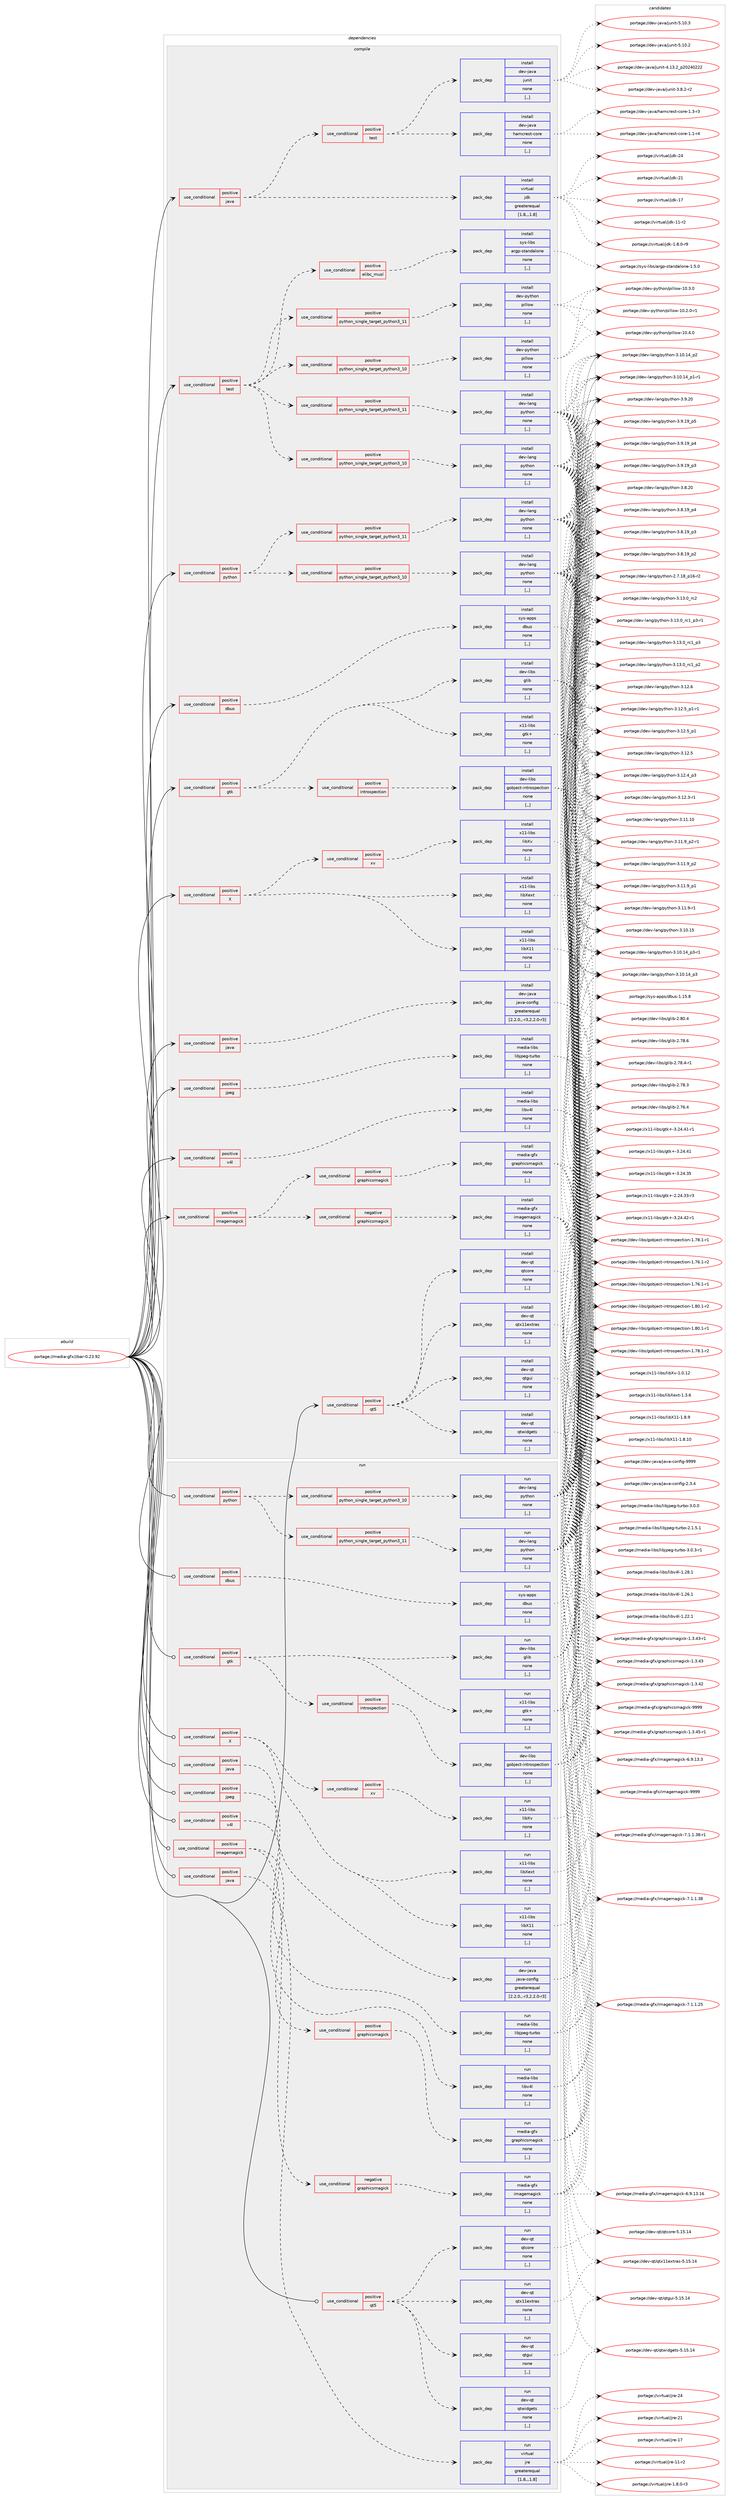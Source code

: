 digraph prolog {

# *************
# Graph options
# *************

newrank=true;
concentrate=true;
compound=true;
graph [rankdir=LR,fontname=Helvetica,fontsize=10,ranksep=1.5];#, ranksep=2.5, nodesep=0.2];
edge  [arrowhead=vee];
node  [fontname=Helvetica,fontsize=10];

# **********
# The ebuild
# **********

subgraph cluster_leftcol {
color=gray;
label=<<i>ebuild</i>>;
id [label="portage://media-gfx/zbar-0.23.92", color=red, width=4, href="../media-gfx/zbar-0.23.92.svg"];
}

# ****************
# The dependencies
# ****************

subgraph cluster_midcol {
color=gray;
label=<<i>dependencies</i>>;
subgraph cluster_compile {
fillcolor="#eeeeee";
style=filled;
label=<<i>compile</i>>;
subgraph cond207095 {
dependency804138 [label=<<TABLE BORDER="0" CELLBORDER="1" CELLSPACING="0" CELLPADDING="4"><TR><TD ROWSPAN="3" CELLPADDING="10">use_conditional</TD></TR><TR><TD>positive</TD></TR><TR><TD>X</TD></TR></TABLE>>, shape=none, color=red];
subgraph pack590919 {
dependency804139 [label=<<TABLE BORDER="0" CELLBORDER="1" CELLSPACING="0" CELLPADDING="4" WIDTH="220"><TR><TD ROWSPAN="6" CELLPADDING="30">pack_dep</TD></TR><TR><TD WIDTH="110">install</TD></TR><TR><TD>x11-libs</TD></TR><TR><TD>libX11</TD></TR><TR><TD>none</TD></TR><TR><TD>[,,]</TD></TR></TABLE>>, shape=none, color=blue];
}
dependency804138:e -> dependency804139:w [weight=20,style="dashed",arrowhead="vee"];
subgraph pack590920 {
dependency804140 [label=<<TABLE BORDER="0" CELLBORDER="1" CELLSPACING="0" CELLPADDING="4" WIDTH="220"><TR><TD ROWSPAN="6" CELLPADDING="30">pack_dep</TD></TR><TR><TD WIDTH="110">install</TD></TR><TR><TD>x11-libs</TD></TR><TR><TD>libXext</TD></TR><TR><TD>none</TD></TR><TR><TD>[,,]</TD></TR></TABLE>>, shape=none, color=blue];
}
dependency804138:e -> dependency804140:w [weight=20,style="dashed",arrowhead="vee"];
subgraph cond207096 {
dependency804141 [label=<<TABLE BORDER="0" CELLBORDER="1" CELLSPACING="0" CELLPADDING="4"><TR><TD ROWSPAN="3" CELLPADDING="10">use_conditional</TD></TR><TR><TD>positive</TD></TR><TR><TD>xv</TD></TR></TABLE>>, shape=none, color=red];
subgraph pack590921 {
dependency804142 [label=<<TABLE BORDER="0" CELLBORDER="1" CELLSPACING="0" CELLPADDING="4" WIDTH="220"><TR><TD ROWSPAN="6" CELLPADDING="30">pack_dep</TD></TR><TR><TD WIDTH="110">install</TD></TR><TR><TD>x11-libs</TD></TR><TR><TD>libXv</TD></TR><TR><TD>none</TD></TR><TR><TD>[,,]</TD></TR></TABLE>>, shape=none, color=blue];
}
dependency804141:e -> dependency804142:w [weight=20,style="dashed",arrowhead="vee"];
}
dependency804138:e -> dependency804141:w [weight=20,style="dashed",arrowhead="vee"];
}
id:e -> dependency804138:w [weight=20,style="solid",arrowhead="vee"];
subgraph cond207097 {
dependency804143 [label=<<TABLE BORDER="0" CELLBORDER="1" CELLSPACING="0" CELLPADDING="4"><TR><TD ROWSPAN="3" CELLPADDING="10">use_conditional</TD></TR><TR><TD>positive</TD></TR><TR><TD>dbus</TD></TR></TABLE>>, shape=none, color=red];
subgraph pack590922 {
dependency804144 [label=<<TABLE BORDER="0" CELLBORDER="1" CELLSPACING="0" CELLPADDING="4" WIDTH="220"><TR><TD ROWSPAN="6" CELLPADDING="30">pack_dep</TD></TR><TR><TD WIDTH="110">install</TD></TR><TR><TD>sys-apps</TD></TR><TR><TD>dbus</TD></TR><TR><TD>none</TD></TR><TR><TD>[,,]</TD></TR></TABLE>>, shape=none, color=blue];
}
dependency804143:e -> dependency804144:w [weight=20,style="dashed",arrowhead="vee"];
}
id:e -> dependency804143:w [weight=20,style="solid",arrowhead="vee"];
subgraph cond207098 {
dependency804145 [label=<<TABLE BORDER="0" CELLBORDER="1" CELLSPACING="0" CELLPADDING="4"><TR><TD ROWSPAN="3" CELLPADDING="10">use_conditional</TD></TR><TR><TD>positive</TD></TR><TR><TD>gtk</TD></TR></TABLE>>, shape=none, color=red];
subgraph pack590923 {
dependency804146 [label=<<TABLE BORDER="0" CELLBORDER="1" CELLSPACING="0" CELLPADDING="4" WIDTH="220"><TR><TD ROWSPAN="6" CELLPADDING="30">pack_dep</TD></TR><TR><TD WIDTH="110">install</TD></TR><TR><TD>dev-libs</TD></TR><TR><TD>glib</TD></TR><TR><TD>none</TD></TR><TR><TD>[,,]</TD></TR></TABLE>>, shape=none, color=blue];
}
dependency804145:e -> dependency804146:w [weight=20,style="dashed",arrowhead="vee"];
subgraph pack590924 {
dependency804147 [label=<<TABLE BORDER="0" CELLBORDER="1" CELLSPACING="0" CELLPADDING="4" WIDTH="220"><TR><TD ROWSPAN="6" CELLPADDING="30">pack_dep</TD></TR><TR><TD WIDTH="110">install</TD></TR><TR><TD>x11-libs</TD></TR><TR><TD>gtk+</TD></TR><TR><TD>none</TD></TR><TR><TD>[,,]</TD></TR></TABLE>>, shape=none, color=blue];
}
dependency804145:e -> dependency804147:w [weight=20,style="dashed",arrowhead="vee"];
subgraph cond207099 {
dependency804148 [label=<<TABLE BORDER="0" CELLBORDER="1" CELLSPACING="0" CELLPADDING="4"><TR><TD ROWSPAN="3" CELLPADDING="10">use_conditional</TD></TR><TR><TD>positive</TD></TR><TR><TD>introspection</TD></TR></TABLE>>, shape=none, color=red];
subgraph pack590925 {
dependency804149 [label=<<TABLE BORDER="0" CELLBORDER="1" CELLSPACING="0" CELLPADDING="4" WIDTH="220"><TR><TD ROWSPAN="6" CELLPADDING="30">pack_dep</TD></TR><TR><TD WIDTH="110">install</TD></TR><TR><TD>dev-libs</TD></TR><TR><TD>gobject-introspection</TD></TR><TR><TD>none</TD></TR><TR><TD>[,,]</TD></TR></TABLE>>, shape=none, color=blue];
}
dependency804148:e -> dependency804149:w [weight=20,style="dashed",arrowhead="vee"];
}
dependency804145:e -> dependency804148:w [weight=20,style="dashed",arrowhead="vee"];
}
id:e -> dependency804145:w [weight=20,style="solid",arrowhead="vee"];
subgraph cond207100 {
dependency804150 [label=<<TABLE BORDER="0" CELLBORDER="1" CELLSPACING="0" CELLPADDING="4"><TR><TD ROWSPAN="3" CELLPADDING="10">use_conditional</TD></TR><TR><TD>positive</TD></TR><TR><TD>imagemagick</TD></TR></TABLE>>, shape=none, color=red];
subgraph cond207101 {
dependency804151 [label=<<TABLE BORDER="0" CELLBORDER="1" CELLSPACING="0" CELLPADDING="4"><TR><TD ROWSPAN="3" CELLPADDING="10">use_conditional</TD></TR><TR><TD>negative</TD></TR><TR><TD>graphicsmagick</TD></TR></TABLE>>, shape=none, color=red];
subgraph pack590926 {
dependency804152 [label=<<TABLE BORDER="0" CELLBORDER="1" CELLSPACING="0" CELLPADDING="4" WIDTH="220"><TR><TD ROWSPAN="6" CELLPADDING="30">pack_dep</TD></TR><TR><TD WIDTH="110">install</TD></TR><TR><TD>media-gfx</TD></TR><TR><TD>imagemagick</TD></TR><TR><TD>none</TD></TR><TR><TD>[,,]</TD></TR></TABLE>>, shape=none, color=blue];
}
dependency804151:e -> dependency804152:w [weight=20,style="dashed",arrowhead="vee"];
}
dependency804150:e -> dependency804151:w [weight=20,style="dashed",arrowhead="vee"];
subgraph cond207102 {
dependency804153 [label=<<TABLE BORDER="0" CELLBORDER="1" CELLSPACING="0" CELLPADDING="4"><TR><TD ROWSPAN="3" CELLPADDING="10">use_conditional</TD></TR><TR><TD>positive</TD></TR><TR><TD>graphicsmagick</TD></TR></TABLE>>, shape=none, color=red];
subgraph pack590927 {
dependency804154 [label=<<TABLE BORDER="0" CELLBORDER="1" CELLSPACING="0" CELLPADDING="4" WIDTH="220"><TR><TD ROWSPAN="6" CELLPADDING="30">pack_dep</TD></TR><TR><TD WIDTH="110">install</TD></TR><TR><TD>media-gfx</TD></TR><TR><TD>graphicsmagick</TD></TR><TR><TD>none</TD></TR><TR><TD>[,,]</TD></TR></TABLE>>, shape=none, color=blue];
}
dependency804153:e -> dependency804154:w [weight=20,style="dashed",arrowhead="vee"];
}
dependency804150:e -> dependency804153:w [weight=20,style="dashed",arrowhead="vee"];
}
id:e -> dependency804150:w [weight=20,style="solid",arrowhead="vee"];
subgraph cond207103 {
dependency804155 [label=<<TABLE BORDER="0" CELLBORDER="1" CELLSPACING="0" CELLPADDING="4"><TR><TD ROWSPAN="3" CELLPADDING="10">use_conditional</TD></TR><TR><TD>positive</TD></TR><TR><TD>java</TD></TR></TABLE>>, shape=none, color=red];
subgraph pack590928 {
dependency804156 [label=<<TABLE BORDER="0" CELLBORDER="1" CELLSPACING="0" CELLPADDING="4" WIDTH="220"><TR><TD ROWSPAN="6" CELLPADDING="30">pack_dep</TD></TR><TR><TD WIDTH="110">install</TD></TR><TR><TD>dev-java</TD></TR><TR><TD>java-config</TD></TR><TR><TD>greaterequal</TD></TR><TR><TD>[2.2.0,,-r3,2.2.0-r3]</TD></TR></TABLE>>, shape=none, color=blue];
}
dependency804155:e -> dependency804156:w [weight=20,style="dashed",arrowhead="vee"];
}
id:e -> dependency804155:w [weight=20,style="solid",arrowhead="vee"];
subgraph cond207104 {
dependency804157 [label=<<TABLE BORDER="0" CELLBORDER="1" CELLSPACING="0" CELLPADDING="4"><TR><TD ROWSPAN="3" CELLPADDING="10">use_conditional</TD></TR><TR><TD>positive</TD></TR><TR><TD>java</TD></TR></TABLE>>, shape=none, color=red];
subgraph pack590929 {
dependency804158 [label=<<TABLE BORDER="0" CELLBORDER="1" CELLSPACING="0" CELLPADDING="4" WIDTH="220"><TR><TD ROWSPAN="6" CELLPADDING="30">pack_dep</TD></TR><TR><TD WIDTH="110">install</TD></TR><TR><TD>virtual</TD></TR><TR><TD>jdk</TD></TR><TR><TD>greaterequal</TD></TR><TR><TD>[1.8,,,1.8]</TD></TR></TABLE>>, shape=none, color=blue];
}
dependency804157:e -> dependency804158:w [weight=20,style="dashed",arrowhead="vee"];
subgraph cond207105 {
dependency804159 [label=<<TABLE BORDER="0" CELLBORDER="1" CELLSPACING="0" CELLPADDING="4"><TR><TD ROWSPAN="3" CELLPADDING="10">use_conditional</TD></TR><TR><TD>positive</TD></TR><TR><TD>test</TD></TR></TABLE>>, shape=none, color=red];
subgraph pack590930 {
dependency804160 [label=<<TABLE BORDER="0" CELLBORDER="1" CELLSPACING="0" CELLPADDING="4" WIDTH="220"><TR><TD ROWSPAN="6" CELLPADDING="30">pack_dep</TD></TR><TR><TD WIDTH="110">install</TD></TR><TR><TD>dev-java</TD></TR><TR><TD>hamcrest-core</TD></TR><TR><TD>none</TD></TR><TR><TD>[,,]</TD></TR></TABLE>>, shape=none, color=blue];
}
dependency804159:e -> dependency804160:w [weight=20,style="dashed",arrowhead="vee"];
subgraph pack590931 {
dependency804161 [label=<<TABLE BORDER="0" CELLBORDER="1" CELLSPACING="0" CELLPADDING="4" WIDTH="220"><TR><TD ROWSPAN="6" CELLPADDING="30">pack_dep</TD></TR><TR><TD WIDTH="110">install</TD></TR><TR><TD>dev-java</TD></TR><TR><TD>junit</TD></TR><TR><TD>none</TD></TR><TR><TD>[,,]</TD></TR></TABLE>>, shape=none, color=blue];
}
dependency804159:e -> dependency804161:w [weight=20,style="dashed",arrowhead="vee"];
}
dependency804157:e -> dependency804159:w [weight=20,style="dashed",arrowhead="vee"];
}
id:e -> dependency804157:w [weight=20,style="solid",arrowhead="vee"];
subgraph cond207106 {
dependency804162 [label=<<TABLE BORDER="0" CELLBORDER="1" CELLSPACING="0" CELLPADDING="4"><TR><TD ROWSPAN="3" CELLPADDING="10">use_conditional</TD></TR><TR><TD>positive</TD></TR><TR><TD>jpeg</TD></TR></TABLE>>, shape=none, color=red];
subgraph pack590932 {
dependency804163 [label=<<TABLE BORDER="0" CELLBORDER="1" CELLSPACING="0" CELLPADDING="4" WIDTH="220"><TR><TD ROWSPAN="6" CELLPADDING="30">pack_dep</TD></TR><TR><TD WIDTH="110">install</TD></TR><TR><TD>media-libs</TD></TR><TR><TD>libjpeg-turbo</TD></TR><TR><TD>none</TD></TR><TR><TD>[,,]</TD></TR></TABLE>>, shape=none, color=blue];
}
dependency804162:e -> dependency804163:w [weight=20,style="dashed",arrowhead="vee"];
}
id:e -> dependency804162:w [weight=20,style="solid",arrowhead="vee"];
subgraph cond207107 {
dependency804164 [label=<<TABLE BORDER="0" CELLBORDER="1" CELLSPACING="0" CELLPADDING="4"><TR><TD ROWSPAN="3" CELLPADDING="10">use_conditional</TD></TR><TR><TD>positive</TD></TR><TR><TD>python</TD></TR></TABLE>>, shape=none, color=red];
subgraph cond207108 {
dependency804165 [label=<<TABLE BORDER="0" CELLBORDER="1" CELLSPACING="0" CELLPADDING="4"><TR><TD ROWSPAN="3" CELLPADDING="10">use_conditional</TD></TR><TR><TD>positive</TD></TR><TR><TD>python_single_target_python3_10</TD></TR></TABLE>>, shape=none, color=red];
subgraph pack590933 {
dependency804166 [label=<<TABLE BORDER="0" CELLBORDER="1" CELLSPACING="0" CELLPADDING="4" WIDTH="220"><TR><TD ROWSPAN="6" CELLPADDING="30">pack_dep</TD></TR><TR><TD WIDTH="110">install</TD></TR><TR><TD>dev-lang</TD></TR><TR><TD>python</TD></TR><TR><TD>none</TD></TR><TR><TD>[,,]</TD></TR></TABLE>>, shape=none, color=blue];
}
dependency804165:e -> dependency804166:w [weight=20,style="dashed",arrowhead="vee"];
}
dependency804164:e -> dependency804165:w [weight=20,style="dashed",arrowhead="vee"];
subgraph cond207109 {
dependency804167 [label=<<TABLE BORDER="0" CELLBORDER="1" CELLSPACING="0" CELLPADDING="4"><TR><TD ROWSPAN="3" CELLPADDING="10">use_conditional</TD></TR><TR><TD>positive</TD></TR><TR><TD>python_single_target_python3_11</TD></TR></TABLE>>, shape=none, color=red];
subgraph pack590934 {
dependency804168 [label=<<TABLE BORDER="0" CELLBORDER="1" CELLSPACING="0" CELLPADDING="4" WIDTH="220"><TR><TD ROWSPAN="6" CELLPADDING="30">pack_dep</TD></TR><TR><TD WIDTH="110">install</TD></TR><TR><TD>dev-lang</TD></TR><TR><TD>python</TD></TR><TR><TD>none</TD></TR><TR><TD>[,,]</TD></TR></TABLE>>, shape=none, color=blue];
}
dependency804167:e -> dependency804168:w [weight=20,style="dashed",arrowhead="vee"];
}
dependency804164:e -> dependency804167:w [weight=20,style="dashed",arrowhead="vee"];
}
id:e -> dependency804164:w [weight=20,style="solid",arrowhead="vee"];
subgraph cond207110 {
dependency804169 [label=<<TABLE BORDER="0" CELLBORDER="1" CELLSPACING="0" CELLPADDING="4"><TR><TD ROWSPAN="3" CELLPADDING="10">use_conditional</TD></TR><TR><TD>positive</TD></TR><TR><TD>qt5</TD></TR></TABLE>>, shape=none, color=red];
subgraph pack590935 {
dependency804170 [label=<<TABLE BORDER="0" CELLBORDER="1" CELLSPACING="0" CELLPADDING="4" WIDTH="220"><TR><TD ROWSPAN="6" CELLPADDING="30">pack_dep</TD></TR><TR><TD WIDTH="110">install</TD></TR><TR><TD>dev-qt</TD></TR><TR><TD>qtcore</TD></TR><TR><TD>none</TD></TR><TR><TD>[,,]</TD></TR></TABLE>>, shape=none, color=blue];
}
dependency804169:e -> dependency804170:w [weight=20,style="dashed",arrowhead="vee"];
subgraph pack590936 {
dependency804171 [label=<<TABLE BORDER="0" CELLBORDER="1" CELLSPACING="0" CELLPADDING="4" WIDTH="220"><TR><TD ROWSPAN="6" CELLPADDING="30">pack_dep</TD></TR><TR><TD WIDTH="110">install</TD></TR><TR><TD>dev-qt</TD></TR><TR><TD>qtgui</TD></TR><TR><TD>none</TD></TR><TR><TD>[,,]</TD></TR></TABLE>>, shape=none, color=blue];
}
dependency804169:e -> dependency804171:w [weight=20,style="dashed",arrowhead="vee"];
subgraph pack590937 {
dependency804172 [label=<<TABLE BORDER="0" CELLBORDER="1" CELLSPACING="0" CELLPADDING="4" WIDTH="220"><TR><TD ROWSPAN="6" CELLPADDING="30">pack_dep</TD></TR><TR><TD WIDTH="110">install</TD></TR><TR><TD>dev-qt</TD></TR><TR><TD>qtwidgets</TD></TR><TR><TD>none</TD></TR><TR><TD>[,,]</TD></TR></TABLE>>, shape=none, color=blue];
}
dependency804169:e -> dependency804172:w [weight=20,style="dashed",arrowhead="vee"];
subgraph pack590938 {
dependency804173 [label=<<TABLE BORDER="0" CELLBORDER="1" CELLSPACING="0" CELLPADDING="4" WIDTH="220"><TR><TD ROWSPAN="6" CELLPADDING="30">pack_dep</TD></TR><TR><TD WIDTH="110">install</TD></TR><TR><TD>dev-qt</TD></TR><TR><TD>qtx11extras</TD></TR><TR><TD>none</TD></TR><TR><TD>[,,]</TD></TR></TABLE>>, shape=none, color=blue];
}
dependency804169:e -> dependency804173:w [weight=20,style="dashed",arrowhead="vee"];
}
id:e -> dependency804169:w [weight=20,style="solid",arrowhead="vee"];
subgraph cond207111 {
dependency804174 [label=<<TABLE BORDER="0" CELLBORDER="1" CELLSPACING="0" CELLPADDING="4"><TR><TD ROWSPAN="3" CELLPADDING="10">use_conditional</TD></TR><TR><TD>positive</TD></TR><TR><TD>test</TD></TR></TABLE>>, shape=none, color=red];
subgraph cond207112 {
dependency804175 [label=<<TABLE BORDER="0" CELLBORDER="1" CELLSPACING="0" CELLPADDING="4"><TR><TD ROWSPAN="3" CELLPADDING="10">use_conditional</TD></TR><TR><TD>positive</TD></TR><TR><TD>python_single_target_python3_10</TD></TR></TABLE>>, shape=none, color=red];
subgraph pack590939 {
dependency804176 [label=<<TABLE BORDER="0" CELLBORDER="1" CELLSPACING="0" CELLPADDING="4" WIDTH="220"><TR><TD ROWSPAN="6" CELLPADDING="30">pack_dep</TD></TR><TR><TD WIDTH="110">install</TD></TR><TR><TD>dev-lang</TD></TR><TR><TD>python</TD></TR><TR><TD>none</TD></TR><TR><TD>[,,]</TD></TR></TABLE>>, shape=none, color=blue];
}
dependency804175:e -> dependency804176:w [weight=20,style="dashed",arrowhead="vee"];
}
dependency804174:e -> dependency804175:w [weight=20,style="dashed",arrowhead="vee"];
subgraph cond207113 {
dependency804177 [label=<<TABLE BORDER="0" CELLBORDER="1" CELLSPACING="0" CELLPADDING="4"><TR><TD ROWSPAN="3" CELLPADDING="10">use_conditional</TD></TR><TR><TD>positive</TD></TR><TR><TD>python_single_target_python3_11</TD></TR></TABLE>>, shape=none, color=red];
subgraph pack590940 {
dependency804178 [label=<<TABLE BORDER="0" CELLBORDER="1" CELLSPACING="0" CELLPADDING="4" WIDTH="220"><TR><TD ROWSPAN="6" CELLPADDING="30">pack_dep</TD></TR><TR><TD WIDTH="110">install</TD></TR><TR><TD>dev-lang</TD></TR><TR><TD>python</TD></TR><TR><TD>none</TD></TR><TR><TD>[,,]</TD></TR></TABLE>>, shape=none, color=blue];
}
dependency804177:e -> dependency804178:w [weight=20,style="dashed",arrowhead="vee"];
}
dependency804174:e -> dependency804177:w [weight=20,style="dashed",arrowhead="vee"];
subgraph cond207114 {
dependency804179 [label=<<TABLE BORDER="0" CELLBORDER="1" CELLSPACING="0" CELLPADDING="4"><TR><TD ROWSPAN="3" CELLPADDING="10">use_conditional</TD></TR><TR><TD>positive</TD></TR><TR><TD>python_single_target_python3_10</TD></TR></TABLE>>, shape=none, color=red];
subgraph pack590941 {
dependency804180 [label=<<TABLE BORDER="0" CELLBORDER="1" CELLSPACING="0" CELLPADDING="4" WIDTH="220"><TR><TD ROWSPAN="6" CELLPADDING="30">pack_dep</TD></TR><TR><TD WIDTH="110">install</TD></TR><TR><TD>dev-python</TD></TR><TR><TD>pillow</TD></TR><TR><TD>none</TD></TR><TR><TD>[,,]</TD></TR></TABLE>>, shape=none, color=blue];
}
dependency804179:e -> dependency804180:w [weight=20,style="dashed",arrowhead="vee"];
}
dependency804174:e -> dependency804179:w [weight=20,style="dashed",arrowhead="vee"];
subgraph cond207115 {
dependency804181 [label=<<TABLE BORDER="0" CELLBORDER="1" CELLSPACING="0" CELLPADDING="4"><TR><TD ROWSPAN="3" CELLPADDING="10">use_conditional</TD></TR><TR><TD>positive</TD></TR><TR><TD>python_single_target_python3_11</TD></TR></TABLE>>, shape=none, color=red];
subgraph pack590942 {
dependency804182 [label=<<TABLE BORDER="0" CELLBORDER="1" CELLSPACING="0" CELLPADDING="4" WIDTH="220"><TR><TD ROWSPAN="6" CELLPADDING="30">pack_dep</TD></TR><TR><TD WIDTH="110">install</TD></TR><TR><TD>dev-python</TD></TR><TR><TD>pillow</TD></TR><TR><TD>none</TD></TR><TR><TD>[,,]</TD></TR></TABLE>>, shape=none, color=blue];
}
dependency804181:e -> dependency804182:w [weight=20,style="dashed",arrowhead="vee"];
}
dependency804174:e -> dependency804181:w [weight=20,style="dashed",arrowhead="vee"];
subgraph cond207116 {
dependency804183 [label=<<TABLE BORDER="0" CELLBORDER="1" CELLSPACING="0" CELLPADDING="4"><TR><TD ROWSPAN="3" CELLPADDING="10">use_conditional</TD></TR><TR><TD>positive</TD></TR><TR><TD>elibc_musl</TD></TR></TABLE>>, shape=none, color=red];
subgraph pack590943 {
dependency804184 [label=<<TABLE BORDER="0" CELLBORDER="1" CELLSPACING="0" CELLPADDING="4" WIDTH="220"><TR><TD ROWSPAN="6" CELLPADDING="30">pack_dep</TD></TR><TR><TD WIDTH="110">install</TD></TR><TR><TD>sys-libs</TD></TR><TR><TD>argp-standalone</TD></TR><TR><TD>none</TD></TR><TR><TD>[,,]</TD></TR></TABLE>>, shape=none, color=blue];
}
dependency804183:e -> dependency804184:w [weight=20,style="dashed",arrowhead="vee"];
}
dependency804174:e -> dependency804183:w [weight=20,style="dashed",arrowhead="vee"];
}
id:e -> dependency804174:w [weight=20,style="solid",arrowhead="vee"];
subgraph cond207117 {
dependency804185 [label=<<TABLE BORDER="0" CELLBORDER="1" CELLSPACING="0" CELLPADDING="4"><TR><TD ROWSPAN="3" CELLPADDING="10">use_conditional</TD></TR><TR><TD>positive</TD></TR><TR><TD>v4l</TD></TR></TABLE>>, shape=none, color=red];
subgraph pack590944 {
dependency804186 [label=<<TABLE BORDER="0" CELLBORDER="1" CELLSPACING="0" CELLPADDING="4" WIDTH="220"><TR><TD ROWSPAN="6" CELLPADDING="30">pack_dep</TD></TR><TR><TD WIDTH="110">install</TD></TR><TR><TD>media-libs</TD></TR><TR><TD>libv4l</TD></TR><TR><TD>none</TD></TR><TR><TD>[,,]</TD></TR></TABLE>>, shape=none, color=blue];
}
dependency804185:e -> dependency804186:w [weight=20,style="dashed",arrowhead="vee"];
}
id:e -> dependency804185:w [weight=20,style="solid",arrowhead="vee"];
}
subgraph cluster_compileandrun {
fillcolor="#eeeeee";
style=filled;
label=<<i>compile and run</i>>;
}
subgraph cluster_run {
fillcolor="#eeeeee";
style=filled;
label=<<i>run</i>>;
subgraph cond207118 {
dependency804187 [label=<<TABLE BORDER="0" CELLBORDER="1" CELLSPACING="0" CELLPADDING="4"><TR><TD ROWSPAN="3" CELLPADDING="10">use_conditional</TD></TR><TR><TD>positive</TD></TR><TR><TD>X</TD></TR></TABLE>>, shape=none, color=red];
subgraph pack590945 {
dependency804188 [label=<<TABLE BORDER="0" CELLBORDER="1" CELLSPACING="0" CELLPADDING="4" WIDTH="220"><TR><TD ROWSPAN="6" CELLPADDING="30">pack_dep</TD></TR><TR><TD WIDTH="110">run</TD></TR><TR><TD>x11-libs</TD></TR><TR><TD>libX11</TD></TR><TR><TD>none</TD></TR><TR><TD>[,,]</TD></TR></TABLE>>, shape=none, color=blue];
}
dependency804187:e -> dependency804188:w [weight=20,style="dashed",arrowhead="vee"];
subgraph pack590946 {
dependency804189 [label=<<TABLE BORDER="0" CELLBORDER="1" CELLSPACING="0" CELLPADDING="4" WIDTH="220"><TR><TD ROWSPAN="6" CELLPADDING="30">pack_dep</TD></TR><TR><TD WIDTH="110">run</TD></TR><TR><TD>x11-libs</TD></TR><TR><TD>libXext</TD></TR><TR><TD>none</TD></TR><TR><TD>[,,]</TD></TR></TABLE>>, shape=none, color=blue];
}
dependency804187:e -> dependency804189:w [weight=20,style="dashed",arrowhead="vee"];
subgraph cond207119 {
dependency804190 [label=<<TABLE BORDER="0" CELLBORDER="1" CELLSPACING="0" CELLPADDING="4"><TR><TD ROWSPAN="3" CELLPADDING="10">use_conditional</TD></TR><TR><TD>positive</TD></TR><TR><TD>xv</TD></TR></TABLE>>, shape=none, color=red];
subgraph pack590947 {
dependency804191 [label=<<TABLE BORDER="0" CELLBORDER="1" CELLSPACING="0" CELLPADDING="4" WIDTH="220"><TR><TD ROWSPAN="6" CELLPADDING="30">pack_dep</TD></TR><TR><TD WIDTH="110">run</TD></TR><TR><TD>x11-libs</TD></TR><TR><TD>libXv</TD></TR><TR><TD>none</TD></TR><TR><TD>[,,]</TD></TR></TABLE>>, shape=none, color=blue];
}
dependency804190:e -> dependency804191:w [weight=20,style="dashed",arrowhead="vee"];
}
dependency804187:e -> dependency804190:w [weight=20,style="dashed",arrowhead="vee"];
}
id:e -> dependency804187:w [weight=20,style="solid",arrowhead="odot"];
subgraph cond207120 {
dependency804192 [label=<<TABLE BORDER="0" CELLBORDER="1" CELLSPACING="0" CELLPADDING="4"><TR><TD ROWSPAN="3" CELLPADDING="10">use_conditional</TD></TR><TR><TD>positive</TD></TR><TR><TD>dbus</TD></TR></TABLE>>, shape=none, color=red];
subgraph pack590948 {
dependency804193 [label=<<TABLE BORDER="0" CELLBORDER="1" CELLSPACING="0" CELLPADDING="4" WIDTH="220"><TR><TD ROWSPAN="6" CELLPADDING="30">pack_dep</TD></TR><TR><TD WIDTH="110">run</TD></TR><TR><TD>sys-apps</TD></TR><TR><TD>dbus</TD></TR><TR><TD>none</TD></TR><TR><TD>[,,]</TD></TR></TABLE>>, shape=none, color=blue];
}
dependency804192:e -> dependency804193:w [weight=20,style="dashed",arrowhead="vee"];
}
id:e -> dependency804192:w [weight=20,style="solid",arrowhead="odot"];
subgraph cond207121 {
dependency804194 [label=<<TABLE BORDER="0" CELLBORDER="1" CELLSPACING="0" CELLPADDING="4"><TR><TD ROWSPAN="3" CELLPADDING="10">use_conditional</TD></TR><TR><TD>positive</TD></TR><TR><TD>gtk</TD></TR></TABLE>>, shape=none, color=red];
subgraph pack590949 {
dependency804195 [label=<<TABLE BORDER="0" CELLBORDER="1" CELLSPACING="0" CELLPADDING="4" WIDTH="220"><TR><TD ROWSPAN="6" CELLPADDING="30">pack_dep</TD></TR><TR><TD WIDTH="110">run</TD></TR><TR><TD>dev-libs</TD></TR><TR><TD>glib</TD></TR><TR><TD>none</TD></TR><TR><TD>[,,]</TD></TR></TABLE>>, shape=none, color=blue];
}
dependency804194:e -> dependency804195:w [weight=20,style="dashed",arrowhead="vee"];
subgraph pack590950 {
dependency804196 [label=<<TABLE BORDER="0" CELLBORDER="1" CELLSPACING="0" CELLPADDING="4" WIDTH="220"><TR><TD ROWSPAN="6" CELLPADDING="30">pack_dep</TD></TR><TR><TD WIDTH="110">run</TD></TR><TR><TD>x11-libs</TD></TR><TR><TD>gtk+</TD></TR><TR><TD>none</TD></TR><TR><TD>[,,]</TD></TR></TABLE>>, shape=none, color=blue];
}
dependency804194:e -> dependency804196:w [weight=20,style="dashed",arrowhead="vee"];
subgraph cond207122 {
dependency804197 [label=<<TABLE BORDER="0" CELLBORDER="1" CELLSPACING="0" CELLPADDING="4"><TR><TD ROWSPAN="3" CELLPADDING="10">use_conditional</TD></TR><TR><TD>positive</TD></TR><TR><TD>introspection</TD></TR></TABLE>>, shape=none, color=red];
subgraph pack590951 {
dependency804198 [label=<<TABLE BORDER="0" CELLBORDER="1" CELLSPACING="0" CELLPADDING="4" WIDTH="220"><TR><TD ROWSPAN="6" CELLPADDING="30">pack_dep</TD></TR><TR><TD WIDTH="110">run</TD></TR><TR><TD>dev-libs</TD></TR><TR><TD>gobject-introspection</TD></TR><TR><TD>none</TD></TR><TR><TD>[,,]</TD></TR></TABLE>>, shape=none, color=blue];
}
dependency804197:e -> dependency804198:w [weight=20,style="dashed",arrowhead="vee"];
}
dependency804194:e -> dependency804197:w [weight=20,style="dashed",arrowhead="vee"];
}
id:e -> dependency804194:w [weight=20,style="solid",arrowhead="odot"];
subgraph cond207123 {
dependency804199 [label=<<TABLE BORDER="0" CELLBORDER="1" CELLSPACING="0" CELLPADDING="4"><TR><TD ROWSPAN="3" CELLPADDING="10">use_conditional</TD></TR><TR><TD>positive</TD></TR><TR><TD>imagemagick</TD></TR></TABLE>>, shape=none, color=red];
subgraph cond207124 {
dependency804200 [label=<<TABLE BORDER="0" CELLBORDER="1" CELLSPACING="0" CELLPADDING="4"><TR><TD ROWSPAN="3" CELLPADDING="10">use_conditional</TD></TR><TR><TD>negative</TD></TR><TR><TD>graphicsmagick</TD></TR></TABLE>>, shape=none, color=red];
subgraph pack590952 {
dependency804201 [label=<<TABLE BORDER="0" CELLBORDER="1" CELLSPACING="0" CELLPADDING="4" WIDTH="220"><TR><TD ROWSPAN="6" CELLPADDING="30">pack_dep</TD></TR><TR><TD WIDTH="110">run</TD></TR><TR><TD>media-gfx</TD></TR><TR><TD>imagemagick</TD></TR><TR><TD>none</TD></TR><TR><TD>[,,]</TD></TR></TABLE>>, shape=none, color=blue];
}
dependency804200:e -> dependency804201:w [weight=20,style="dashed",arrowhead="vee"];
}
dependency804199:e -> dependency804200:w [weight=20,style="dashed",arrowhead="vee"];
subgraph cond207125 {
dependency804202 [label=<<TABLE BORDER="0" CELLBORDER="1" CELLSPACING="0" CELLPADDING="4"><TR><TD ROWSPAN="3" CELLPADDING="10">use_conditional</TD></TR><TR><TD>positive</TD></TR><TR><TD>graphicsmagick</TD></TR></TABLE>>, shape=none, color=red];
subgraph pack590953 {
dependency804203 [label=<<TABLE BORDER="0" CELLBORDER="1" CELLSPACING="0" CELLPADDING="4" WIDTH="220"><TR><TD ROWSPAN="6" CELLPADDING="30">pack_dep</TD></TR><TR><TD WIDTH="110">run</TD></TR><TR><TD>media-gfx</TD></TR><TR><TD>graphicsmagick</TD></TR><TR><TD>none</TD></TR><TR><TD>[,,]</TD></TR></TABLE>>, shape=none, color=blue];
}
dependency804202:e -> dependency804203:w [weight=20,style="dashed",arrowhead="vee"];
}
dependency804199:e -> dependency804202:w [weight=20,style="dashed",arrowhead="vee"];
}
id:e -> dependency804199:w [weight=20,style="solid",arrowhead="odot"];
subgraph cond207126 {
dependency804204 [label=<<TABLE BORDER="0" CELLBORDER="1" CELLSPACING="0" CELLPADDING="4"><TR><TD ROWSPAN="3" CELLPADDING="10">use_conditional</TD></TR><TR><TD>positive</TD></TR><TR><TD>java</TD></TR></TABLE>>, shape=none, color=red];
subgraph pack590954 {
dependency804205 [label=<<TABLE BORDER="0" CELLBORDER="1" CELLSPACING="0" CELLPADDING="4" WIDTH="220"><TR><TD ROWSPAN="6" CELLPADDING="30">pack_dep</TD></TR><TR><TD WIDTH="110">run</TD></TR><TR><TD>dev-java</TD></TR><TR><TD>java-config</TD></TR><TR><TD>greaterequal</TD></TR><TR><TD>[2.2.0,,-r3,2.2.0-r3]</TD></TR></TABLE>>, shape=none, color=blue];
}
dependency804204:e -> dependency804205:w [weight=20,style="dashed",arrowhead="vee"];
}
id:e -> dependency804204:w [weight=20,style="solid",arrowhead="odot"];
subgraph cond207127 {
dependency804206 [label=<<TABLE BORDER="0" CELLBORDER="1" CELLSPACING="0" CELLPADDING="4"><TR><TD ROWSPAN="3" CELLPADDING="10">use_conditional</TD></TR><TR><TD>positive</TD></TR><TR><TD>java</TD></TR></TABLE>>, shape=none, color=red];
subgraph pack590955 {
dependency804207 [label=<<TABLE BORDER="0" CELLBORDER="1" CELLSPACING="0" CELLPADDING="4" WIDTH="220"><TR><TD ROWSPAN="6" CELLPADDING="30">pack_dep</TD></TR><TR><TD WIDTH="110">run</TD></TR><TR><TD>virtual</TD></TR><TR><TD>jre</TD></TR><TR><TD>greaterequal</TD></TR><TR><TD>[1.8,,,1.8]</TD></TR></TABLE>>, shape=none, color=blue];
}
dependency804206:e -> dependency804207:w [weight=20,style="dashed",arrowhead="vee"];
}
id:e -> dependency804206:w [weight=20,style="solid",arrowhead="odot"];
subgraph cond207128 {
dependency804208 [label=<<TABLE BORDER="0" CELLBORDER="1" CELLSPACING="0" CELLPADDING="4"><TR><TD ROWSPAN="3" CELLPADDING="10">use_conditional</TD></TR><TR><TD>positive</TD></TR><TR><TD>jpeg</TD></TR></TABLE>>, shape=none, color=red];
subgraph pack590956 {
dependency804209 [label=<<TABLE BORDER="0" CELLBORDER="1" CELLSPACING="0" CELLPADDING="4" WIDTH="220"><TR><TD ROWSPAN="6" CELLPADDING="30">pack_dep</TD></TR><TR><TD WIDTH="110">run</TD></TR><TR><TD>media-libs</TD></TR><TR><TD>libjpeg-turbo</TD></TR><TR><TD>none</TD></TR><TR><TD>[,,]</TD></TR></TABLE>>, shape=none, color=blue];
}
dependency804208:e -> dependency804209:w [weight=20,style="dashed",arrowhead="vee"];
}
id:e -> dependency804208:w [weight=20,style="solid",arrowhead="odot"];
subgraph cond207129 {
dependency804210 [label=<<TABLE BORDER="0" CELLBORDER="1" CELLSPACING="0" CELLPADDING="4"><TR><TD ROWSPAN="3" CELLPADDING="10">use_conditional</TD></TR><TR><TD>positive</TD></TR><TR><TD>python</TD></TR></TABLE>>, shape=none, color=red];
subgraph cond207130 {
dependency804211 [label=<<TABLE BORDER="0" CELLBORDER="1" CELLSPACING="0" CELLPADDING="4"><TR><TD ROWSPAN="3" CELLPADDING="10">use_conditional</TD></TR><TR><TD>positive</TD></TR><TR><TD>python_single_target_python3_10</TD></TR></TABLE>>, shape=none, color=red];
subgraph pack590957 {
dependency804212 [label=<<TABLE BORDER="0" CELLBORDER="1" CELLSPACING="0" CELLPADDING="4" WIDTH="220"><TR><TD ROWSPAN="6" CELLPADDING="30">pack_dep</TD></TR><TR><TD WIDTH="110">run</TD></TR><TR><TD>dev-lang</TD></TR><TR><TD>python</TD></TR><TR><TD>none</TD></TR><TR><TD>[,,]</TD></TR></TABLE>>, shape=none, color=blue];
}
dependency804211:e -> dependency804212:w [weight=20,style="dashed",arrowhead="vee"];
}
dependency804210:e -> dependency804211:w [weight=20,style="dashed",arrowhead="vee"];
subgraph cond207131 {
dependency804213 [label=<<TABLE BORDER="0" CELLBORDER="1" CELLSPACING="0" CELLPADDING="4"><TR><TD ROWSPAN="3" CELLPADDING="10">use_conditional</TD></TR><TR><TD>positive</TD></TR><TR><TD>python_single_target_python3_11</TD></TR></TABLE>>, shape=none, color=red];
subgraph pack590958 {
dependency804214 [label=<<TABLE BORDER="0" CELLBORDER="1" CELLSPACING="0" CELLPADDING="4" WIDTH="220"><TR><TD ROWSPAN="6" CELLPADDING="30">pack_dep</TD></TR><TR><TD WIDTH="110">run</TD></TR><TR><TD>dev-lang</TD></TR><TR><TD>python</TD></TR><TR><TD>none</TD></TR><TR><TD>[,,]</TD></TR></TABLE>>, shape=none, color=blue];
}
dependency804213:e -> dependency804214:w [weight=20,style="dashed",arrowhead="vee"];
}
dependency804210:e -> dependency804213:w [weight=20,style="dashed",arrowhead="vee"];
}
id:e -> dependency804210:w [weight=20,style="solid",arrowhead="odot"];
subgraph cond207132 {
dependency804215 [label=<<TABLE BORDER="0" CELLBORDER="1" CELLSPACING="0" CELLPADDING="4"><TR><TD ROWSPAN="3" CELLPADDING="10">use_conditional</TD></TR><TR><TD>positive</TD></TR><TR><TD>qt5</TD></TR></TABLE>>, shape=none, color=red];
subgraph pack590959 {
dependency804216 [label=<<TABLE BORDER="0" CELLBORDER="1" CELLSPACING="0" CELLPADDING="4" WIDTH="220"><TR><TD ROWSPAN="6" CELLPADDING="30">pack_dep</TD></TR><TR><TD WIDTH="110">run</TD></TR><TR><TD>dev-qt</TD></TR><TR><TD>qtcore</TD></TR><TR><TD>none</TD></TR><TR><TD>[,,]</TD></TR></TABLE>>, shape=none, color=blue];
}
dependency804215:e -> dependency804216:w [weight=20,style="dashed",arrowhead="vee"];
subgraph pack590960 {
dependency804217 [label=<<TABLE BORDER="0" CELLBORDER="1" CELLSPACING="0" CELLPADDING="4" WIDTH="220"><TR><TD ROWSPAN="6" CELLPADDING="30">pack_dep</TD></TR><TR><TD WIDTH="110">run</TD></TR><TR><TD>dev-qt</TD></TR><TR><TD>qtgui</TD></TR><TR><TD>none</TD></TR><TR><TD>[,,]</TD></TR></TABLE>>, shape=none, color=blue];
}
dependency804215:e -> dependency804217:w [weight=20,style="dashed",arrowhead="vee"];
subgraph pack590961 {
dependency804218 [label=<<TABLE BORDER="0" CELLBORDER="1" CELLSPACING="0" CELLPADDING="4" WIDTH="220"><TR><TD ROWSPAN="6" CELLPADDING="30">pack_dep</TD></TR><TR><TD WIDTH="110">run</TD></TR><TR><TD>dev-qt</TD></TR><TR><TD>qtwidgets</TD></TR><TR><TD>none</TD></TR><TR><TD>[,,]</TD></TR></TABLE>>, shape=none, color=blue];
}
dependency804215:e -> dependency804218:w [weight=20,style="dashed",arrowhead="vee"];
subgraph pack590962 {
dependency804219 [label=<<TABLE BORDER="0" CELLBORDER="1" CELLSPACING="0" CELLPADDING="4" WIDTH="220"><TR><TD ROWSPAN="6" CELLPADDING="30">pack_dep</TD></TR><TR><TD WIDTH="110">run</TD></TR><TR><TD>dev-qt</TD></TR><TR><TD>qtx11extras</TD></TR><TR><TD>none</TD></TR><TR><TD>[,,]</TD></TR></TABLE>>, shape=none, color=blue];
}
dependency804215:e -> dependency804219:w [weight=20,style="dashed",arrowhead="vee"];
}
id:e -> dependency804215:w [weight=20,style="solid",arrowhead="odot"];
subgraph cond207133 {
dependency804220 [label=<<TABLE BORDER="0" CELLBORDER="1" CELLSPACING="0" CELLPADDING="4"><TR><TD ROWSPAN="3" CELLPADDING="10">use_conditional</TD></TR><TR><TD>positive</TD></TR><TR><TD>v4l</TD></TR></TABLE>>, shape=none, color=red];
subgraph pack590963 {
dependency804221 [label=<<TABLE BORDER="0" CELLBORDER="1" CELLSPACING="0" CELLPADDING="4" WIDTH="220"><TR><TD ROWSPAN="6" CELLPADDING="30">pack_dep</TD></TR><TR><TD WIDTH="110">run</TD></TR><TR><TD>media-libs</TD></TR><TR><TD>libv4l</TD></TR><TR><TD>none</TD></TR><TR><TD>[,,]</TD></TR></TABLE>>, shape=none, color=blue];
}
dependency804220:e -> dependency804221:w [weight=20,style="dashed",arrowhead="vee"];
}
id:e -> dependency804220:w [weight=20,style="solid",arrowhead="odot"];
}
}

# **************
# The candidates
# **************

subgraph cluster_choices {
rank=same;
color=gray;
label=<<i>candidates</i>>;

subgraph choice590919 {
color=black;
nodesep=1;
choice12049494510810598115471081059888494945494656464948 [label="portage://x11-libs/libX11-1.8.10", color=red, width=4,href="../x11-libs/libX11-1.8.10.svg"];
choice120494945108105981154710810598884949454946564657 [label="portage://x11-libs/libX11-1.8.9", color=red, width=4,href="../x11-libs/libX11-1.8.9.svg"];
dependency804139:e -> choice12049494510810598115471081059888494945494656464948:w [style=dotted,weight="100"];
dependency804139:e -> choice120494945108105981154710810598884949454946564657:w [style=dotted,weight="100"];
}
subgraph choice590920 {
color=black;
nodesep=1;
choice12049494510810598115471081059888101120116454946514654 [label="portage://x11-libs/libXext-1.3.6", color=red, width=4,href="../x11-libs/libXext-1.3.6.svg"];
dependency804140:e -> choice12049494510810598115471081059888101120116454946514654:w [style=dotted,weight="100"];
}
subgraph choice590921 {
color=black;
nodesep=1;
choice1204949451081059811547108105988811845494648464950 [label="portage://x11-libs/libXv-1.0.12", color=red, width=4,href="../x11-libs/libXv-1.0.12.svg"];
dependency804142:e -> choice1204949451081059811547108105988811845494648464950:w [style=dotted,weight="100"];
}
subgraph choice590922 {
color=black;
nodesep=1;
choice1151211154597112112115471009811711545494649534656 [label="portage://sys-apps/dbus-1.15.8", color=red, width=4,href="../sys-apps/dbus-1.15.8.svg"];
dependency804144:e -> choice1151211154597112112115471009811711545494649534656:w [style=dotted,weight="100"];
}
subgraph choice590923 {
color=black;
nodesep=1;
choice1001011184510810598115471031081059845504656484652 [label="portage://dev-libs/glib-2.80.4", color=red, width=4,href="../dev-libs/glib-2.80.4.svg"];
choice1001011184510810598115471031081059845504655564654 [label="portage://dev-libs/glib-2.78.6", color=red, width=4,href="../dev-libs/glib-2.78.6.svg"];
choice10010111845108105981154710310810598455046555646524511449 [label="portage://dev-libs/glib-2.78.4-r1", color=red, width=4,href="../dev-libs/glib-2.78.4-r1.svg"];
choice1001011184510810598115471031081059845504655564651 [label="portage://dev-libs/glib-2.78.3", color=red, width=4,href="../dev-libs/glib-2.78.3.svg"];
choice1001011184510810598115471031081059845504655544652 [label="portage://dev-libs/glib-2.76.4", color=red, width=4,href="../dev-libs/glib-2.76.4.svg"];
dependency804146:e -> choice1001011184510810598115471031081059845504656484652:w [style=dotted,weight="100"];
dependency804146:e -> choice1001011184510810598115471031081059845504655564654:w [style=dotted,weight="100"];
dependency804146:e -> choice10010111845108105981154710310810598455046555646524511449:w [style=dotted,weight="100"];
dependency804146:e -> choice1001011184510810598115471031081059845504655564651:w [style=dotted,weight="100"];
dependency804146:e -> choice1001011184510810598115471031081059845504655544652:w [style=dotted,weight="100"];
}
subgraph choice590924 {
color=black;
nodesep=1;
choice12049494510810598115471031161074345514650524652504511449 [label="portage://x11-libs/gtk+-3.24.42-r1", color=red, width=4,href="../x11-libs/gtk+-3.24.42-r1.svg"];
choice12049494510810598115471031161074345514650524652494511449 [label="portage://x11-libs/gtk+-3.24.41-r1", color=red, width=4,href="../x11-libs/gtk+-3.24.41-r1.svg"];
choice1204949451081059811547103116107434551465052465249 [label="portage://x11-libs/gtk+-3.24.41", color=red, width=4,href="../x11-libs/gtk+-3.24.41.svg"];
choice1204949451081059811547103116107434551465052465153 [label="portage://x11-libs/gtk+-3.24.35", color=red, width=4,href="../x11-libs/gtk+-3.24.35.svg"];
choice12049494510810598115471031161074345504650524651514511451 [label="portage://x11-libs/gtk+-2.24.33-r3", color=red, width=4,href="../x11-libs/gtk+-2.24.33-r3.svg"];
dependency804147:e -> choice12049494510810598115471031161074345514650524652504511449:w [style=dotted,weight="100"];
dependency804147:e -> choice12049494510810598115471031161074345514650524652494511449:w [style=dotted,weight="100"];
dependency804147:e -> choice1204949451081059811547103116107434551465052465249:w [style=dotted,weight="100"];
dependency804147:e -> choice1204949451081059811547103116107434551465052465153:w [style=dotted,weight="100"];
dependency804147:e -> choice12049494510810598115471031161074345504650524651514511451:w [style=dotted,weight="100"];
}
subgraph choice590925 {
color=black;
nodesep=1;
choice10010111845108105981154710311198106101991164510511011611411111511210199116105111110454946564846494511450 [label="portage://dev-libs/gobject-introspection-1.80.1-r2", color=red, width=4,href="../dev-libs/gobject-introspection-1.80.1-r2.svg"];
choice10010111845108105981154710311198106101991164510511011611411111511210199116105111110454946564846494511449 [label="portage://dev-libs/gobject-introspection-1.80.1-r1", color=red, width=4,href="../dev-libs/gobject-introspection-1.80.1-r1.svg"];
choice10010111845108105981154710311198106101991164510511011611411111511210199116105111110454946555646494511450 [label="portage://dev-libs/gobject-introspection-1.78.1-r2", color=red, width=4,href="../dev-libs/gobject-introspection-1.78.1-r2.svg"];
choice10010111845108105981154710311198106101991164510511011611411111511210199116105111110454946555646494511449 [label="portage://dev-libs/gobject-introspection-1.78.1-r1", color=red, width=4,href="../dev-libs/gobject-introspection-1.78.1-r1.svg"];
choice10010111845108105981154710311198106101991164510511011611411111511210199116105111110454946555446494511450 [label="portage://dev-libs/gobject-introspection-1.76.1-r2", color=red, width=4,href="../dev-libs/gobject-introspection-1.76.1-r2.svg"];
choice10010111845108105981154710311198106101991164510511011611411111511210199116105111110454946555446494511449 [label="portage://dev-libs/gobject-introspection-1.76.1-r1", color=red, width=4,href="../dev-libs/gobject-introspection-1.76.1-r1.svg"];
dependency804149:e -> choice10010111845108105981154710311198106101991164510511011611411111511210199116105111110454946564846494511450:w [style=dotted,weight="100"];
dependency804149:e -> choice10010111845108105981154710311198106101991164510511011611411111511210199116105111110454946564846494511449:w [style=dotted,weight="100"];
dependency804149:e -> choice10010111845108105981154710311198106101991164510511011611411111511210199116105111110454946555646494511450:w [style=dotted,weight="100"];
dependency804149:e -> choice10010111845108105981154710311198106101991164510511011611411111511210199116105111110454946555646494511449:w [style=dotted,weight="100"];
dependency804149:e -> choice10010111845108105981154710311198106101991164510511011611411111511210199116105111110454946555446494511450:w [style=dotted,weight="100"];
dependency804149:e -> choice10010111845108105981154710311198106101991164510511011611411111511210199116105111110454946555446494511449:w [style=dotted,weight="100"];
}
subgraph choice590926 {
color=black;
nodesep=1;
choice1091011001059745103102120471051099710310110997103105991074557575757 [label="portage://media-gfx/imagemagick-9999", color=red, width=4,href="../media-gfx/imagemagick-9999.svg"];
choice1091011001059745103102120471051099710310110997103105991074555464946494651564511449 [label="portage://media-gfx/imagemagick-7.1.1.38-r1", color=red, width=4,href="../media-gfx/imagemagick-7.1.1.38-r1.svg"];
choice109101100105974510310212047105109971031011099710310599107455546494649465156 [label="portage://media-gfx/imagemagick-7.1.1.38", color=red, width=4,href="../media-gfx/imagemagick-7.1.1.38.svg"];
choice109101100105974510310212047105109971031011099710310599107455546494649465053 [label="portage://media-gfx/imagemagick-7.1.1.25", color=red, width=4,href="../media-gfx/imagemagick-7.1.1.25.svg"];
choice10910110010597451031021204710510997103101109971031059910745544657464951464954 [label="portage://media-gfx/imagemagick-6.9.13.16", color=red, width=4,href="../media-gfx/imagemagick-6.9.13.16.svg"];
choice109101100105974510310212047105109971031011099710310599107455446574649514651 [label="portage://media-gfx/imagemagick-6.9.13.3", color=red, width=4,href="../media-gfx/imagemagick-6.9.13.3.svg"];
dependency804152:e -> choice1091011001059745103102120471051099710310110997103105991074557575757:w [style=dotted,weight="100"];
dependency804152:e -> choice1091011001059745103102120471051099710310110997103105991074555464946494651564511449:w [style=dotted,weight="100"];
dependency804152:e -> choice109101100105974510310212047105109971031011099710310599107455546494649465156:w [style=dotted,weight="100"];
dependency804152:e -> choice109101100105974510310212047105109971031011099710310599107455546494649465053:w [style=dotted,weight="100"];
dependency804152:e -> choice10910110010597451031021204710510997103101109971031059910745544657464951464954:w [style=dotted,weight="100"];
dependency804152:e -> choice109101100105974510310212047105109971031011099710310599107455446574649514651:w [style=dotted,weight="100"];
}
subgraph choice590927 {
color=black;
nodesep=1;
choice109101100105974510310212047103114971121041059911510997103105991074557575757 [label="portage://media-gfx/graphicsmagick-9999", color=red, width=4,href="../media-gfx/graphicsmagick-9999.svg"];
choice10910110010597451031021204710311497112104105991151099710310599107454946514652534511449 [label="portage://media-gfx/graphicsmagick-1.3.45-r1", color=red, width=4,href="../media-gfx/graphicsmagick-1.3.45-r1.svg"];
choice10910110010597451031021204710311497112104105991151099710310599107454946514652514511449 [label="portage://media-gfx/graphicsmagick-1.3.43-r1", color=red, width=4,href="../media-gfx/graphicsmagick-1.3.43-r1.svg"];
choice1091011001059745103102120471031149711210410599115109971031059910745494651465251 [label="portage://media-gfx/graphicsmagick-1.3.43", color=red, width=4,href="../media-gfx/graphicsmagick-1.3.43.svg"];
choice1091011001059745103102120471031149711210410599115109971031059910745494651465250 [label="portage://media-gfx/graphicsmagick-1.3.42", color=red, width=4,href="../media-gfx/graphicsmagick-1.3.42.svg"];
dependency804154:e -> choice109101100105974510310212047103114971121041059911510997103105991074557575757:w [style=dotted,weight="100"];
dependency804154:e -> choice10910110010597451031021204710311497112104105991151099710310599107454946514652534511449:w [style=dotted,weight="100"];
dependency804154:e -> choice10910110010597451031021204710311497112104105991151099710310599107454946514652514511449:w [style=dotted,weight="100"];
dependency804154:e -> choice1091011001059745103102120471031149711210410599115109971031059910745494651465251:w [style=dotted,weight="100"];
dependency804154:e -> choice1091011001059745103102120471031149711210410599115109971031059910745494651465250:w [style=dotted,weight="100"];
}
subgraph choice590928 {
color=black;
nodesep=1;
choice10010111845106971189747106971189745991111101021051034557575757 [label="portage://dev-java/java-config-9999", color=red, width=4,href="../dev-java/java-config-9999.svg"];
choice1001011184510697118974710697118974599111110102105103455046514652 [label="portage://dev-java/java-config-2.3.4", color=red, width=4,href="../dev-java/java-config-2.3.4.svg"];
dependency804156:e -> choice10010111845106971189747106971189745991111101021051034557575757:w [style=dotted,weight="100"];
dependency804156:e -> choice1001011184510697118974710697118974599111110102105103455046514652:w [style=dotted,weight="100"];
}
subgraph choice590929 {
color=black;
nodesep=1;
choice1181051141161179710847106100107455052 [label="portage://virtual/jdk-24", color=red, width=4,href="../virtual/jdk-24.svg"];
choice1181051141161179710847106100107455049 [label="portage://virtual/jdk-21", color=red, width=4,href="../virtual/jdk-21.svg"];
choice1181051141161179710847106100107454955 [label="portage://virtual/jdk-17", color=red, width=4,href="../virtual/jdk-17.svg"];
choice11810511411611797108471061001074549494511450 [label="portage://virtual/jdk-11-r2", color=red, width=4,href="../virtual/jdk-11-r2.svg"];
choice11810511411611797108471061001074549465646484511457 [label="portage://virtual/jdk-1.8.0-r9", color=red, width=4,href="../virtual/jdk-1.8.0-r9.svg"];
dependency804158:e -> choice1181051141161179710847106100107455052:w [style=dotted,weight="100"];
dependency804158:e -> choice1181051141161179710847106100107455049:w [style=dotted,weight="100"];
dependency804158:e -> choice1181051141161179710847106100107454955:w [style=dotted,weight="100"];
dependency804158:e -> choice11810511411611797108471061001074549494511450:w [style=dotted,weight="100"];
dependency804158:e -> choice11810511411611797108471061001074549465646484511457:w [style=dotted,weight="100"];
}
subgraph choice590930 {
color=black;
nodesep=1;
choice1001011184510697118974710497109991141011151164599111114101454946514511451 [label="portage://dev-java/hamcrest-core-1.3-r3", color=red, width=4,href="../dev-java/hamcrest-core-1.3-r3.svg"];
choice1001011184510697118974710497109991141011151164599111114101454946494511452 [label="portage://dev-java/hamcrest-core-1.1-r4", color=red, width=4,href="../dev-java/hamcrest-core-1.1-r4.svg"];
dependency804160:e -> choice1001011184510697118974710497109991141011151164599111114101454946514511451:w [style=dotted,weight="100"];
dependency804160:e -> choice1001011184510697118974710497109991141011151164599111114101454946494511452:w [style=dotted,weight="100"];
}
subgraph choice590931 {
color=black;
nodesep=1;
choice1001011184510697118974710611711010511645534649484651 [label="portage://dev-java/junit-5.10.3", color=red, width=4,href="../dev-java/junit-5.10.3.svg"];
choice1001011184510697118974710611711010511645534649484650 [label="portage://dev-java/junit-5.10.2", color=red, width=4,href="../dev-java/junit-5.10.2.svg"];
choice1001011184510697118974710611711010511645524649514650951125048505248505050 [label="portage://dev-java/junit-4.13.2_p20240222", color=red, width=4,href="../dev-java/junit-4.13.2_p20240222.svg"];
choice100101118451069711897471061171101051164551465646504511450 [label="portage://dev-java/junit-3.8.2-r2", color=red, width=4,href="../dev-java/junit-3.8.2-r2.svg"];
dependency804161:e -> choice1001011184510697118974710611711010511645534649484651:w [style=dotted,weight="100"];
dependency804161:e -> choice1001011184510697118974710611711010511645534649484650:w [style=dotted,weight="100"];
dependency804161:e -> choice1001011184510697118974710611711010511645524649514650951125048505248505050:w [style=dotted,weight="100"];
dependency804161:e -> choice100101118451069711897471061171101051164551465646504511450:w [style=dotted,weight="100"];
}
subgraph choice590932 {
color=black;
nodesep=1;
choice109101100105974510810598115471081059810611210110345116117114981114551464846514511449 [label="portage://media-libs/libjpeg-turbo-3.0.3-r1", color=red, width=4,href="../media-libs/libjpeg-turbo-3.0.3-r1.svg"];
choice10910110010597451081059811547108105981061121011034511611711498111455146484648 [label="portage://media-libs/libjpeg-turbo-3.0.0", color=red, width=4,href="../media-libs/libjpeg-turbo-3.0.0.svg"];
choice109101100105974510810598115471081059810611210110345116117114981114550464946534649 [label="portage://media-libs/libjpeg-turbo-2.1.5.1", color=red, width=4,href="../media-libs/libjpeg-turbo-2.1.5.1.svg"];
dependency804163:e -> choice109101100105974510810598115471081059810611210110345116117114981114551464846514511449:w [style=dotted,weight="100"];
dependency804163:e -> choice10910110010597451081059811547108105981061121011034511611711498111455146484648:w [style=dotted,weight="100"];
dependency804163:e -> choice109101100105974510810598115471081059810611210110345116117114981114550464946534649:w [style=dotted,weight="100"];
}
subgraph choice590933 {
color=black;
nodesep=1;
choice10010111845108971101034711212111610411111045514649514648951149950 [label="portage://dev-lang/python-3.13.0_rc2", color=red, width=4,href="../dev-lang/python-3.13.0_rc2.svg"];
choice1001011184510897110103471121211161041111104551464951464895114994995112514511449 [label="portage://dev-lang/python-3.13.0_rc1_p3-r1", color=red, width=4,href="../dev-lang/python-3.13.0_rc1_p3-r1.svg"];
choice100101118451089711010347112121116104111110455146495146489511499499511251 [label="portage://dev-lang/python-3.13.0_rc1_p3", color=red, width=4,href="../dev-lang/python-3.13.0_rc1_p3.svg"];
choice100101118451089711010347112121116104111110455146495146489511499499511250 [label="portage://dev-lang/python-3.13.0_rc1_p2", color=red, width=4,href="../dev-lang/python-3.13.0_rc1_p2.svg"];
choice10010111845108971101034711212111610411111045514649504654 [label="portage://dev-lang/python-3.12.6", color=red, width=4,href="../dev-lang/python-3.12.6.svg"];
choice1001011184510897110103471121211161041111104551464950465395112494511449 [label="portage://dev-lang/python-3.12.5_p1-r1", color=red, width=4,href="../dev-lang/python-3.12.5_p1-r1.svg"];
choice100101118451089711010347112121116104111110455146495046539511249 [label="portage://dev-lang/python-3.12.5_p1", color=red, width=4,href="../dev-lang/python-3.12.5_p1.svg"];
choice10010111845108971101034711212111610411111045514649504653 [label="portage://dev-lang/python-3.12.5", color=red, width=4,href="../dev-lang/python-3.12.5.svg"];
choice100101118451089711010347112121116104111110455146495046529511251 [label="portage://dev-lang/python-3.12.4_p3", color=red, width=4,href="../dev-lang/python-3.12.4_p3.svg"];
choice100101118451089711010347112121116104111110455146495046514511449 [label="portage://dev-lang/python-3.12.3-r1", color=red, width=4,href="../dev-lang/python-3.12.3-r1.svg"];
choice1001011184510897110103471121211161041111104551464949464948 [label="portage://dev-lang/python-3.11.10", color=red, width=4,href="../dev-lang/python-3.11.10.svg"];
choice1001011184510897110103471121211161041111104551464949465795112504511449 [label="portage://dev-lang/python-3.11.9_p2-r1", color=red, width=4,href="../dev-lang/python-3.11.9_p2-r1.svg"];
choice100101118451089711010347112121116104111110455146494946579511250 [label="portage://dev-lang/python-3.11.9_p2", color=red, width=4,href="../dev-lang/python-3.11.9_p2.svg"];
choice100101118451089711010347112121116104111110455146494946579511249 [label="portage://dev-lang/python-3.11.9_p1", color=red, width=4,href="../dev-lang/python-3.11.9_p1.svg"];
choice100101118451089711010347112121116104111110455146494946574511449 [label="portage://dev-lang/python-3.11.9-r1", color=red, width=4,href="../dev-lang/python-3.11.9-r1.svg"];
choice1001011184510897110103471121211161041111104551464948464953 [label="portage://dev-lang/python-3.10.15", color=red, width=4,href="../dev-lang/python-3.10.15.svg"];
choice100101118451089711010347112121116104111110455146494846495295112514511449 [label="portage://dev-lang/python-3.10.14_p3-r1", color=red, width=4,href="../dev-lang/python-3.10.14_p3-r1.svg"];
choice10010111845108971101034711212111610411111045514649484649529511251 [label="portage://dev-lang/python-3.10.14_p3", color=red, width=4,href="../dev-lang/python-3.10.14_p3.svg"];
choice10010111845108971101034711212111610411111045514649484649529511250 [label="portage://dev-lang/python-3.10.14_p2", color=red, width=4,href="../dev-lang/python-3.10.14_p2.svg"];
choice100101118451089711010347112121116104111110455146494846495295112494511449 [label="portage://dev-lang/python-3.10.14_p1-r1", color=red, width=4,href="../dev-lang/python-3.10.14_p1-r1.svg"];
choice10010111845108971101034711212111610411111045514657465048 [label="portage://dev-lang/python-3.9.20", color=red, width=4,href="../dev-lang/python-3.9.20.svg"];
choice100101118451089711010347112121116104111110455146574649579511253 [label="portage://dev-lang/python-3.9.19_p5", color=red, width=4,href="../dev-lang/python-3.9.19_p5.svg"];
choice100101118451089711010347112121116104111110455146574649579511252 [label="portage://dev-lang/python-3.9.19_p4", color=red, width=4,href="../dev-lang/python-3.9.19_p4.svg"];
choice100101118451089711010347112121116104111110455146574649579511251 [label="portage://dev-lang/python-3.9.19_p3", color=red, width=4,href="../dev-lang/python-3.9.19_p3.svg"];
choice10010111845108971101034711212111610411111045514656465048 [label="portage://dev-lang/python-3.8.20", color=red, width=4,href="../dev-lang/python-3.8.20.svg"];
choice100101118451089711010347112121116104111110455146564649579511252 [label="portage://dev-lang/python-3.8.19_p4", color=red, width=4,href="../dev-lang/python-3.8.19_p4.svg"];
choice100101118451089711010347112121116104111110455146564649579511251 [label="portage://dev-lang/python-3.8.19_p3", color=red, width=4,href="../dev-lang/python-3.8.19_p3.svg"];
choice100101118451089711010347112121116104111110455146564649579511250 [label="portage://dev-lang/python-3.8.19_p2", color=red, width=4,href="../dev-lang/python-3.8.19_p2.svg"];
choice100101118451089711010347112121116104111110455046554649569511249544511450 [label="portage://dev-lang/python-2.7.18_p16-r2", color=red, width=4,href="../dev-lang/python-2.7.18_p16-r2.svg"];
dependency804166:e -> choice10010111845108971101034711212111610411111045514649514648951149950:w [style=dotted,weight="100"];
dependency804166:e -> choice1001011184510897110103471121211161041111104551464951464895114994995112514511449:w [style=dotted,weight="100"];
dependency804166:e -> choice100101118451089711010347112121116104111110455146495146489511499499511251:w [style=dotted,weight="100"];
dependency804166:e -> choice100101118451089711010347112121116104111110455146495146489511499499511250:w [style=dotted,weight="100"];
dependency804166:e -> choice10010111845108971101034711212111610411111045514649504654:w [style=dotted,weight="100"];
dependency804166:e -> choice1001011184510897110103471121211161041111104551464950465395112494511449:w [style=dotted,weight="100"];
dependency804166:e -> choice100101118451089711010347112121116104111110455146495046539511249:w [style=dotted,weight="100"];
dependency804166:e -> choice10010111845108971101034711212111610411111045514649504653:w [style=dotted,weight="100"];
dependency804166:e -> choice100101118451089711010347112121116104111110455146495046529511251:w [style=dotted,weight="100"];
dependency804166:e -> choice100101118451089711010347112121116104111110455146495046514511449:w [style=dotted,weight="100"];
dependency804166:e -> choice1001011184510897110103471121211161041111104551464949464948:w [style=dotted,weight="100"];
dependency804166:e -> choice1001011184510897110103471121211161041111104551464949465795112504511449:w [style=dotted,weight="100"];
dependency804166:e -> choice100101118451089711010347112121116104111110455146494946579511250:w [style=dotted,weight="100"];
dependency804166:e -> choice100101118451089711010347112121116104111110455146494946579511249:w [style=dotted,weight="100"];
dependency804166:e -> choice100101118451089711010347112121116104111110455146494946574511449:w [style=dotted,weight="100"];
dependency804166:e -> choice1001011184510897110103471121211161041111104551464948464953:w [style=dotted,weight="100"];
dependency804166:e -> choice100101118451089711010347112121116104111110455146494846495295112514511449:w [style=dotted,weight="100"];
dependency804166:e -> choice10010111845108971101034711212111610411111045514649484649529511251:w [style=dotted,weight="100"];
dependency804166:e -> choice10010111845108971101034711212111610411111045514649484649529511250:w [style=dotted,weight="100"];
dependency804166:e -> choice100101118451089711010347112121116104111110455146494846495295112494511449:w [style=dotted,weight="100"];
dependency804166:e -> choice10010111845108971101034711212111610411111045514657465048:w [style=dotted,weight="100"];
dependency804166:e -> choice100101118451089711010347112121116104111110455146574649579511253:w [style=dotted,weight="100"];
dependency804166:e -> choice100101118451089711010347112121116104111110455146574649579511252:w [style=dotted,weight="100"];
dependency804166:e -> choice100101118451089711010347112121116104111110455146574649579511251:w [style=dotted,weight="100"];
dependency804166:e -> choice10010111845108971101034711212111610411111045514656465048:w [style=dotted,weight="100"];
dependency804166:e -> choice100101118451089711010347112121116104111110455146564649579511252:w [style=dotted,weight="100"];
dependency804166:e -> choice100101118451089711010347112121116104111110455146564649579511251:w [style=dotted,weight="100"];
dependency804166:e -> choice100101118451089711010347112121116104111110455146564649579511250:w [style=dotted,weight="100"];
dependency804166:e -> choice100101118451089711010347112121116104111110455046554649569511249544511450:w [style=dotted,weight="100"];
}
subgraph choice590934 {
color=black;
nodesep=1;
choice10010111845108971101034711212111610411111045514649514648951149950 [label="portage://dev-lang/python-3.13.0_rc2", color=red, width=4,href="../dev-lang/python-3.13.0_rc2.svg"];
choice1001011184510897110103471121211161041111104551464951464895114994995112514511449 [label="portage://dev-lang/python-3.13.0_rc1_p3-r1", color=red, width=4,href="../dev-lang/python-3.13.0_rc1_p3-r1.svg"];
choice100101118451089711010347112121116104111110455146495146489511499499511251 [label="portage://dev-lang/python-3.13.0_rc1_p3", color=red, width=4,href="../dev-lang/python-3.13.0_rc1_p3.svg"];
choice100101118451089711010347112121116104111110455146495146489511499499511250 [label="portage://dev-lang/python-3.13.0_rc1_p2", color=red, width=4,href="../dev-lang/python-3.13.0_rc1_p2.svg"];
choice10010111845108971101034711212111610411111045514649504654 [label="portage://dev-lang/python-3.12.6", color=red, width=4,href="../dev-lang/python-3.12.6.svg"];
choice1001011184510897110103471121211161041111104551464950465395112494511449 [label="portage://dev-lang/python-3.12.5_p1-r1", color=red, width=4,href="../dev-lang/python-3.12.5_p1-r1.svg"];
choice100101118451089711010347112121116104111110455146495046539511249 [label="portage://dev-lang/python-3.12.5_p1", color=red, width=4,href="../dev-lang/python-3.12.5_p1.svg"];
choice10010111845108971101034711212111610411111045514649504653 [label="portage://dev-lang/python-3.12.5", color=red, width=4,href="../dev-lang/python-3.12.5.svg"];
choice100101118451089711010347112121116104111110455146495046529511251 [label="portage://dev-lang/python-3.12.4_p3", color=red, width=4,href="../dev-lang/python-3.12.4_p3.svg"];
choice100101118451089711010347112121116104111110455146495046514511449 [label="portage://dev-lang/python-3.12.3-r1", color=red, width=4,href="../dev-lang/python-3.12.3-r1.svg"];
choice1001011184510897110103471121211161041111104551464949464948 [label="portage://dev-lang/python-3.11.10", color=red, width=4,href="../dev-lang/python-3.11.10.svg"];
choice1001011184510897110103471121211161041111104551464949465795112504511449 [label="portage://dev-lang/python-3.11.9_p2-r1", color=red, width=4,href="../dev-lang/python-3.11.9_p2-r1.svg"];
choice100101118451089711010347112121116104111110455146494946579511250 [label="portage://dev-lang/python-3.11.9_p2", color=red, width=4,href="../dev-lang/python-3.11.9_p2.svg"];
choice100101118451089711010347112121116104111110455146494946579511249 [label="portage://dev-lang/python-3.11.9_p1", color=red, width=4,href="../dev-lang/python-3.11.9_p1.svg"];
choice100101118451089711010347112121116104111110455146494946574511449 [label="portage://dev-lang/python-3.11.9-r1", color=red, width=4,href="../dev-lang/python-3.11.9-r1.svg"];
choice1001011184510897110103471121211161041111104551464948464953 [label="portage://dev-lang/python-3.10.15", color=red, width=4,href="../dev-lang/python-3.10.15.svg"];
choice100101118451089711010347112121116104111110455146494846495295112514511449 [label="portage://dev-lang/python-3.10.14_p3-r1", color=red, width=4,href="../dev-lang/python-3.10.14_p3-r1.svg"];
choice10010111845108971101034711212111610411111045514649484649529511251 [label="portage://dev-lang/python-3.10.14_p3", color=red, width=4,href="../dev-lang/python-3.10.14_p3.svg"];
choice10010111845108971101034711212111610411111045514649484649529511250 [label="portage://dev-lang/python-3.10.14_p2", color=red, width=4,href="../dev-lang/python-3.10.14_p2.svg"];
choice100101118451089711010347112121116104111110455146494846495295112494511449 [label="portage://dev-lang/python-3.10.14_p1-r1", color=red, width=4,href="../dev-lang/python-3.10.14_p1-r1.svg"];
choice10010111845108971101034711212111610411111045514657465048 [label="portage://dev-lang/python-3.9.20", color=red, width=4,href="../dev-lang/python-3.9.20.svg"];
choice100101118451089711010347112121116104111110455146574649579511253 [label="portage://dev-lang/python-3.9.19_p5", color=red, width=4,href="../dev-lang/python-3.9.19_p5.svg"];
choice100101118451089711010347112121116104111110455146574649579511252 [label="portage://dev-lang/python-3.9.19_p4", color=red, width=4,href="../dev-lang/python-3.9.19_p4.svg"];
choice100101118451089711010347112121116104111110455146574649579511251 [label="portage://dev-lang/python-3.9.19_p3", color=red, width=4,href="../dev-lang/python-3.9.19_p3.svg"];
choice10010111845108971101034711212111610411111045514656465048 [label="portage://dev-lang/python-3.8.20", color=red, width=4,href="../dev-lang/python-3.8.20.svg"];
choice100101118451089711010347112121116104111110455146564649579511252 [label="portage://dev-lang/python-3.8.19_p4", color=red, width=4,href="../dev-lang/python-3.8.19_p4.svg"];
choice100101118451089711010347112121116104111110455146564649579511251 [label="portage://dev-lang/python-3.8.19_p3", color=red, width=4,href="../dev-lang/python-3.8.19_p3.svg"];
choice100101118451089711010347112121116104111110455146564649579511250 [label="portage://dev-lang/python-3.8.19_p2", color=red, width=4,href="../dev-lang/python-3.8.19_p2.svg"];
choice100101118451089711010347112121116104111110455046554649569511249544511450 [label="portage://dev-lang/python-2.7.18_p16-r2", color=red, width=4,href="../dev-lang/python-2.7.18_p16-r2.svg"];
dependency804168:e -> choice10010111845108971101034711212111610411111045514649514648951149950:w [style=dotted,weight="100"];
dependency804168:e -> choice1001011184510897110103471121211161041111104551464951464895114994995112514511449:w [style=dotted,weight="100"];
dependency804168:e -> choice100101118451089711010347112121116104111110455146495146489511499499511251:w [style=dotted,weight="100"];
dependency804168:e -> choice100101118451089711010347112121116104111110455146495146489511499499511250:w [style=dotted,weight="100"];
dependency804168:e -> choice10010111845108971101034711212111610411111045514649504654:w [style=dotted,weight="100"];
dependency804168:e -> choice1001011184510897110103471121211161041111104551464950465395112494511449:w [style=dotted,weight="100"];
dependency804168:e -> choice100101118451089711010347112121116104111110455146495046539511249:w [style=dotted,weight="100"];
dependency804168:e -> choice10010111845108971101034711212111610411111045514649504653:w [style=dotted,weight="100"];
dependency804168:e -> choice100101118451089711010347112121116104111110455146495046529511251:w [style=dotted,weight="100"];
dependency804168:e -> choice100101118451089711010347112121116104111110455146495046514511449:w [style=dotted,weight="100"];
dependency804168:e -> choice1001011184510897110103471121211161041111104551464949464948:w [style=dotted,weight="100"];
dependency804168:e -> choice1001011184510897110103471121211161041111104551464949465795112504511449:w [style=dotted,weight="100"];
dependency804168:e -> choice100101118451089711010347112121116104111110455146494946579511250:w [style=dotted,weight="100"];
dependency804168:e -> choice100101118451089711010347112121116104111110455146494946579511249:w [style=dotted,weight="100"];
dependency804168:e -> choice100101118451089711010347112121116104111110455146494946574511449:w [style=dotted,weight="100"];
dependency804168:e -> choice1001011184510897110103471121211161041111104551464948464953:w [style=dotted,weight="100"];
dependency804168:e -> choice100101118451089711010347112121116104111110455146494846495295112514511449:w [style=dotted,weight="100"];
dependency804168:e -> choice10010111845108971101034711212111610411111045514649484649529511251:w [style=dotted,weight="100"];
dependency804168:e -> choice10010111845108971101034711212111610411111045514649484649529511250:w [style=dotted,weight="100"];
dependency804168:e -> choice100101118451089711010347112121116104111110455146494846495295112494511449:w [style=dotted,weight="100"];
dependency804168:e -> choice10010111845108971101034711212111610411111045514657465048:w [style=dotted,weight="100"];
dependency804168:e -> choice100101118451089711010347112121116104111110455146574649579511253:w [style=dotted,weight="100"];
dependency804168:e -> choice100101118451089711010347112121116104111110455146574649579511252:w [style=dotted,weight="100"];
dependency804168:e -> choice100101118451089711010347112121116104111110455146574649579511251:w [style=dotted,weight="100"];
dependency804168:e -> choice10010111845108971101034711212111610411111045514656465048:w [style=dotted,weight="100"];
dependency804168:e -> choice100101118451089711010347112121116104111110455146564649579511252:w [style=dotted,weight="100"];
dependency804168:e -> choice100101118451089711010347112121116104111110455146564649579511251:w [style=dotted,weight="100"];
dependency804168:e -> choice100101118451089711010347112121116104111110455146564649579511250:w [style=dotted,weight="100"];
dependency804168:e -> choice100101118451089711010347112121116104111110455046554649569511249544511450:w [style=dotted,weight="100"];
}
subgraph choice590935 {
color=black;
nodesep=1;
choice1001011184511311647113116991111141014553464953464952 [label="portage://dev-qt/qtcore-5.15.14", color=red, width=4,href="../dev-qt/qtcore-5.15.14.svg"];
dependency804170:e -> choice1001011184511311647113116991111141014553464953464952:w [style=dotted,weight="100"];
}
subgraph choice590936 {
color=black;
nodesep=1;
choice10010111845113116471131161031171054553464953464952 [label="portage://dev-qt/qtgui-5.15.14", color=red, width=4,href="../dev-qt/qtgui-5.15.14.svg"];
dependency804171:e -> choice10010111845113116471131161031171054553464953464952:w [style=dotted,weight="100"];
}
subgraph choice590937 {
color=black;
nodesep=1;
choice10010111845113116471131161191051001031011161154553464953464952 [label="portage://dev-qt/qtwidgets-5.15.14", color=red, width=4,href="../dev-qt/qtwidgets-5.15.14.svg"];
dependency804172:e -> choice10010111845113116471131161191051001031011161154553464953464952:w [style=dotted,weight="100"];
}
subgraph choice590938 {
color=black;
nodesep=1;
choice10010111845113116471131161204949101120116114971154553464953464952 [label="portage://dev-qt/qtx11extras-5.15.14", color=red, width=4,href="../dev-qt/qtx11extras-5.15.14.svg"];
dependency804173:e -> choice10010111845113116471131161204949101120116114971154553464953464952:w [style=dotted,weight="100"];
}
subgraph choice590939 {
color=black;
nodesep=1;
choice10010111845108971101034711212111610411111045514649514648951149950 [label="portage://dev-lang/python-3.13.0_rc2", color=red, width=4,href="../dev-lang/python-3.13.0_rc2.svg"];
choice1001011184510897110103471121211161041111104551464951464895114994995112514511449 [label="portage://dev-lang/python-3.13.0_rc1_p3-r1", color=red, width=4,href="../dev-lang/python-3.13.0_rc1_p3-r1.svg"];
choice100101118451089711010347112121116104111110455146495146489511499499511251 [label="portage://dev-lang/python-3.13.0_rc1_p3", color=red, width=4,href="../dev-lang/python-3.13.0_rc1_p3.svg"];
choice100101118451089711010347112121116104111110455146495146489511499499511250 [label="portage://dev-lang/python-3.13.0_rc1_p2", color=red, width=4,href="../dev-lang/python-3.13.0_rc1_p2.svg"];
choice10010111845108971101034711212111610411111045514649504654 [label="portage://dev-lang/python-3.12.6", color=red, width=4,href="../dev-lang/python-3.12.6.svg"];
choice1001011184510897110103471121211161041111104551464950465395112494511449 [label="portage://dev-lang/python-3.12.5_p1-r1", color=red, width=4,href="../dev-lang/python-3.12.5_p1-r1.svg"];
choice100101118451089711010347112121116104111110455146495046539511249 [label="portage://dev-lang/python-3.12.5_p1", color=red, width=4,href="../dev-lang/python-3.12.5_p1.svg"];
choice10010111845108971101034711212111610411111045514649504653 [label="portage://dev-lang/python-3.12.5", color=red, width=4,href="../dev-lang/python-3.12.5.svg"];
choice100101118451089711010347112121116104111110455146495046529511251 [label="portage://dev-lang/python-3.12.4_p3", color=red, width=4,href="../dev-lang/python-3.12.4_p3.svg"];
choice100101118451089711010347112121116104111110455146495046514511449 [label="portage://dev-lang/python-3.12.3-r1", color=red, width=4,href="../dev-lang/python-3.12.3-r1.svg"];
choice1001011184510897110103471121211161041111104551464949464948 [label="portage://dev-lang/python-3.11.10", color=red, width=4,href="../dev-lang/python-3.11.10.svg"];
choice1001011184510897110103471121211161041111104551464949465795112504511449 [label="portage://dev-lang/python-3.11.9_p2-r1", color=red, width=4,href="../dev-lang/python-3.11.9_p2-r1.svg"];
choice100101118451089711010347112121116104111110455146494946579511250 [label="portage://dev-lang/python-3.11.9_p2", color=red, width=4,href="../dev-lang/python-3.11.9_p2.svg"];
choice100101118451089711010347112121116104111110455146494946579511249 [label="portage://dev-lang/python-3.11.9_p1", color=red, width=4,href="../dev-lang/python-3.11.9_p1.svg"];
choice100101118451089711010347112121116104111110455146494946574511449 [label="portage://dev-lang/python-3.11.9-r1", color=red, width=4,href="../dev-lang/python-3.11.9-r1.svg"];
choice1001011184510897110103471121211161041111104551464948464953 [label="portage://dev-lang/python-3.10.15", color=red, width=4,href="../dev-lang/python-3.10.15.svg"];
choice100101118451089711010347112121116104111110455146494846495295112514511449 [label="portage://dev-lang/python-3.10.14_p3-r1", color=red, width=4,href="../dev-lang/python-3.10.14_p3-r1.svg"];
choice10010111845108971101034711212111610411111045514649484649529511251 [label="portage://dev-lang/python-3.10.14_p3", color=red, width=4,href="../dev-lang/python-3.10.14_p3.svg"];
choice10010111845108971101034711212111610411111045514649484649529511250 [label="portage://dev-lang/python-3.10.14_p2", color=red, width=4,href="../dev-lang/python-3.10.14_p2.svg"];
choice100101118451089711010347112121116104111110455146494846495295112494511449 [label="portage://dev-lang/python-3.10.14_p1-r1", color=red, width=4,href="../dev-lang/python-3.10.14_p1-r1.svg"];
choice10010111845108971101034711212111610411111045514657465048 [label="portage://dev-lang/python-3.9.20", color=red, width=4,href="../dev-lang/python-3.9.20.svg"];
choice100101118451089711010347112121116104111110455146574649579511253 [label="portage://dev-lang/python-3.9.19_p5", color=red, width=4,href="../dev-lang/python-3.9.19_p5.svg"];
choice100101118451089711010347112121116104111110455146574649579511252 [label="portage://dev-lang/python-3.9.19_p4", color=red, width=4,href="../dev-lang/python-3.9.19_p4.svg"];
choice100101118451089711010347112121116104111110455146574649579511251 [label="portage://dev-lang/python-3.9.19_p3", color=red, width=4,href="../dev-lang/python-3.9.19_p3.svg"];
choice10010111845108971101034711212111610411111045514656465048 [label="portage://dev-lang/python-3.8.20", color=red, width=4,href="../dev-lang/python-3.8.20.svg"];
choice100101118451089711010347112121116104111110455146564649579511252 [label="portage://dev-lang/python-3.8.19_p4", color=red, width=4,href="../dev-lang/python-3.8.19_p4.svg"];
choice100101118451089711010347112121116104111110455146564649579511251 [label="portage://dev-lang/python-3.8.19_p3", color=red, width=4,href="../dev-lang/python-3.8.19_p3.svg"];
choice100101118451089711010347112121116104111110455146564649579511250 [label="portage://dev-lang/python-3.8.19_p2", color=red, width=4,href="../dev-lang/python-3.8.19_p2.svg"];
choice100101118451089711010347112121116104111110455046554649569511249544511450 [label="portage://dev-lang/python-2.7.18_p16-r2", color=red, width=4,href="../dev-lang/python-2.7.18_p16-r2.svg"];
dependency804176:e -> choice10010111845108971101034711212111610411111045514649514648951149950:w [style=dotted,weight="100"];
dependency804176:e -> choice1001011184510897110103471121211161041111104551464951464895114994995112514511449:w [style=dotted,weight="100"];
dependency804176:e -> choice100101118451089711010347112121116104111110455146495146489511499499511251:w [style=dotted,weight="100"];
dependency804176:e -> choice100101118451089711010347112121116104111110455146495146489511499499511250:w [style=dotted,weight="100"];
dependency804176:e -> choice10010111845108971101034711212111610411111045514649504654:w [style=dotted,weight="100"];
dependency804176:e -> choice1001011184510897110103471121211161041111104551464950465395112494511449:w [style=dotted,weight="100"];
dependency804176:e -> choice100101118451089711010347112121116104111110455146495046539511249:w [style=dotted,weight="100"];
dependency804176:e -> choice10010111845108971101034711212111610411111045514649504653:w [style=dotted,weight="100"];
dependency804176:e -> choice100101118451089711010347112121116104111110455146495046529511251:w [style=dotted,weight="100"];
dependency804176:e -> choice100101118451089711010347112121116104111110455146495046514511449:w [style=dotted,weight="100"];
dependency804176:e -> choice1001011184510897110103471121211161041111104551464949464948:w [style=dotted,weight="100"];
dependency804176:e -> choice1001011184510897110103471121211161041111104551464949465795112504511449:w [style=dotted,weight="100"];
dependency804176:e -> choice100101118451089711010347112121116104111110455146494946579511250:w [style=dotted,weight="100"];
dependency804176:e -> choice100101118451089711010347112121116104111110455146494946579511249:w [style=dotted,weight="100"];
dependency804176:e -> choice100101118451089711010347112121116104111110455146494946574511449:w [style=dotted,weight="100"];
dependency804176:e -> choice1001011184510897110103471121211161041111104551464948464953:w [style=dotted,weight="100"];
dependency804176:e -> choice100101118451089711010347112121116104111110455146494846495295112514511449:w [style=dotted,weight="100"];
dependency804176:e -> choice10010111845108971101034711212111610411111045514649484649529511251:w [style=dotted,weight="100"];
dependency804176:e -> choice10010111845108971101034711212111610411111045514649484649529511250:w [style=dotted,weight="100"];
dependency804176:e -> choice100101118451089711010347112121116104111110455146494846495295112494511449:w [style=dotted,weight="100"];
dependency804176:e -> choice10010111845108971101034711212111610411111045514657465048:w [style=dotted,weight="100"];
dependency804176:e -> choice100101118451089711010347112121116104111110455146574649579511253:w [style=dotted,weight="100"];
dependency804176:e -> choice100101118451089711010347112121116104111110455146574649579511252:w [style=dotted,weight="100"];
dependency804176:e -> choice100101118451089711010347112121116104111110455146574649579511251:w [style=dotted,weight="100"];
dependency804176:e -> choice10010111845108971101034711212111610411111045514656465048:w [style=dotted,weight="100"];
dependency804176:e -> choice100101118451089711010347112121116104111110455146564649579511252:w [style=dotted,weight="100"];
dependency804176:e -> choice100101118451089711010347112121116104111110455146564649579511251:w [style=dotted,weight="100"];
dependency804176:e -> choice100101118451089711010347112121116104111110455146564649579511250:w [style=dotted,weight="100"];
dependency804176:e -> choice100101118451089711010347112121116104111110455046554649569511249544511450:w [style=dotted,weight="100"];
}
subgraph choice590940 {
color=black;
nodesep=1;
choice10010111845108971101034711212111610411111045514649514648951149950 [label="portage://dev-lang/python-3.13.0_rc2", color=red, width=4,href="../dev-lang/python-3.13.0_rc2.svg"];
choice1001011184510897110103471121211161041111104551464951464895114994995112514511449 [label="portage://dev-lang/python-3.13.0_rc1_p3-r1", color=red, width=4,href="../dev-lang/python-3.13.0_rc1_p3-r1.svg"];
choice100101118451089711010347112121116104111110455146495146489511499499511251 [label="portage://dev-lang/python-3.13.0_rc1_p3", color=red, width=4,href="../dev-lang/python-3.13.0_rc1_p3.svg"];
choice100101118451089711010347112121116104111110455146495146489511499499511250 [label="portage://dev-lang/python-3.13.0_rc1_p2", color=red, width=4,href="../dev-lang/python-3.13.0_rc1_p2.svg"];
choice10010111845108971101034711212111610411111045514649504654 [label="portage://dev-lang/python-3.12.6", color=red, width=4,href="../dev-lang/python-3.12.6.svg"];
choice1001011184510897110103471121211161041111104551464950465395112494511449 [label="portage://dev-lang/python-3.12.5_p1-r1", color=red, width=4,href="../dev-lang/python-3.12.5_p1-r1.svg"];
choice100101118451089711010347112121116104111110455146495046539511249 [label="portage://dev-lang/python-3.12.5_p1", color=red, width=4,href="../dev-lang/python-3.12.5_p1.svg"];
choice10010111845108971101034711212111610411111045514649504653 [label="portage://dev-lang/python-3.12.5", color=red, width=4,href="../dev-lang/python-3.12.5.svg"];
choice100101118451089711010347112121116104111110455146495046529511251 [label="portage://dev-lang/python-3.12.4_p3", color=red, width=4,href="../dev-lang/python-3.12.4_p3.svg"];
choice100101118451089711010347112121116104111110455146495046514511449 [label="portage://dev-lang/python-3.12.3-r1", color=red, width=4,href="../dev-lang/python-3.12.3-r1.svg"];
choice1001011184510897110103471121211161041111104551464949464948 [label="portage://dev-lang/python-3.11.10", color=red, width=4,href="../dev-lang/python-3.11.10.svg"];
choice1001011184510897110103471121211161041111104551464949465795112504511449 [label="portage://dev-lang/python-3.11.9_p2-r1", color=red, width=4,href="../dev-lang/python-3.11.9_p2-r1.svg"];
choice100101118451089711010347112121116104111110455146494946579511250 [label="portage://dev-lang/python-3.11.9_p2", color=red, width=4,href="../dev-lang/python-3.11.9_p2.svg"];
choice100101118451089711010347112121116104111110455146494946579511249 [label="portage://dev-lang/python-3.11.9_p1", color=red, width=4,href="../dev-lang/python-3.11.9_p1.svg"];
choice100101118451089711010347112121116104111110455146494946574511449 [label="portage://dev-lang/python-3.11.9-r1", color=red, width=4,href="../dev-lang/python-3.11.9-r1.svg"];
choice1001011184510897110103471121211161041111104551464948464953 [label="portage://dev-lang/python-3.10.15", color=red, width=4,href="../dev-lang/python-3.10.15.svg"];
choice100101118451089711010347112121116104111110455146494846495295112514511449 [label="portage://dev-lang/python-3.10.14_p3-r1", color=red, width=4,href="../dev-lang/python-3.10.14_p3-r1.svg"];
choice10010111845108971101034711212111610411111045514649484649529511251 [label="portage://dev-lang/python-3.10.14_p3", color=red, width=4,href="../dev-lang/python-3.10.14_p3.svg"];
choice10010111845108971101034711212111610411111045514649484649529511250 [label="portage://dev-lang/python-3.10.14_p2", color=red, width=4,href="../dev-lang/python-3.10.14_p2.svg"];
choice100101118451089711010347112121116104111110455146494846495295112494511449 [label="portage://dev-lang/python-3.10.14_p1-r1", color=red, width=4,href="../dev-lang/python-3.10.14_p1-r1.svg"];
choice10010111845108971101034711212111610411111045514657465048 [label="portage://dev-lang/python-3.9.20", color=red, width=4,href="../dev-lang/python-3.9.20.svg"];
choice100101118451089711010347112121116104111110455146574649579511253 [label="portage://dev-lang/python-3.9.19_p5", color=red, width=4,href="../dev-lang/python-3.9.19_p5.svg"];
choice100101118451089711010347112121116104111110455146574649579511252 [label="portage://dev-lang/python-3.9.19_p4", color=red, width=4,href="../dev-lang/python-3.9.19_p4.svg"];
choice100101118451089711010347112121116104111110455146574649579511251 [label="portage://dev-lang/python-3.9.19_p3", color=red, width=4,href="../dev-lang/python-3.9.19_p3.svg"];
choice10010111845108971101034711212111610411111045514656465048 [label="portage://dev-lang/python-3.8.20", color=red, width=4,href="../dev-lang/python-3.8.20.svg"];
choice100101118451089711010347112121116104111110455146564649579511252 [label="portage://dev-lang/python-3.8.19_p4", color=red, width=4,href="../dev-lang/python-3.8.19_p4.svg"];
choice100101118451089711010347112121116104111110455146564649579511251 [label="portage://dev-lang/python-3.8.19_p3", color=red, width=4,href="../dev-lang/python-3.8.19_p3.svg"];
choice100101118451089711010347112121116104111110455146564649579511250 [label="portage://dev-lang/python-3.8.19_p2", color=red, width=4,href="../dev-lang/python-3.8.19_p2.svg"];
choice100101118451089711010347112121116104111110455046554649569511249544511450 [label="portage://dev-lang/python-2.7.18_p16-r2", color=red, width=4,href="../dev-lang/python-2.7.18_p16-r2.svg"];
dependency804178:e -> choice10010111845108971101034711212111610411111045514649514648951149950:w [style=dotted,weight="100"];
dependency804178:e -> choice1001011184510897110103471121211161041111104551464951464895114994995112514511449:w [style=dotted,weight="100"];
dependency804178:e -> choice100101118451089711010347112121116104111110455146495146489511499499511251:w [style=dotted,weight="100"];
dependency804178:e -> choice100101118451089711010347112121116104111110455146495146489511499499511250:w [style=dotted,weight="100"];
dependency804178:e -> choice10010111845108971101034711212111610411111045514649504654:w [style=dotted,weight="100"];
dependency804178:e -> choice1001011184510897110103471121211161041111104551464950465395112494511449:w [style=dotted,weight="100"];
dependency804178:e -> choice100101118451089711010347112121116104111110455146495046539511249:w [style=dotted,weight="100"];
dependency804178:e -> choice10010111845108971101034711212111610411111045514649504653:w [style=dotted,weight="100"];
dependency804178:e -> choice100101118451089711010347112121116104111110455146495046529511251:w [style=dotted,weight="100"];
dependency804178:e -> choice100101118451089711010347112121116104111110455146495046514511449:w [style=dotted,weight="100"];
dependency804178:e -> choice1001011184510897110103471121211161041111104551464949464948:w [style=dotted,weight="100"];
dependency804178:e -> choice1001011184510897110103471121211161041111104551464949465795112504511449:w [style=dotted,weight="100"];
dependency804178:e -> choice100101118451089711010347112121116104111110455146494946579511250:w [style=dotted,weight="100"];
dependency804178:e -> choice100101118451089711010347112121116104111110455146494946579511249:w [style=dotted,weight="100"];
dependency804178:e -> choice100101118451089711010347112121116104111110455146494946574511449:w [style=dotted,weight="100"];
dependency804178:e -> choice1001011184510897110103471121211161041111104551464948464953:w [style=dotted,weight="100"];
dependency804178:e -> choice100101118451089711010347112121116104111110455146494846495295112514511449:w [style=dotted,weight="100"];
dependency804178:e -> choice10010111845108971101034711212111610411111045514649484649529511251:w [style=dotted,weight="100"];
dependency804178:e -> choice10010111845108971101034711212111610411111045514649484649529511250:w [style=dotted,weight="100"];
dependency804178:e -> choice100101118451089711010347112121116104111110455146494846495295112494511449:w [style=dotted,weight="100"];
dependency804178:e -> choice10010111845108971101034711212111610411111045514657465048:w [style=dotted,weight="100"];
dependency804178:e -> choice100101118451089711010347112121116104111110455146574649579511253:w [style=dotted,weight="100"];
dependency804178:e -> choice100101118451089711010347112121116104111110455146574649579511252:w [style=dotted,weight="100"];
dependency804178:e -> choice100101118451089711010347112121116104111110455146574649579511251:w [style=dotted,weight="100"];
dependency804178:e -> choice10010111845108971101034711212111610411111045514656465048:w [style=dotted,weight="100"];
dependency804178:e -> choice100101118451089711010347112121116104111110455146564649579511252:w [style=dotted,weight="100"];
dependency804178:e -> choice100101118451089711010347112121116104111110455146564649579511251:w [style=dotted,weight="100"];
dependency804178:e -> choice100101118451089711010347112121116104111110455146564649579511250:w [style=dotted,weight="100"];
dependency804178:e -> choice100101118451089711010347112121116104111110455046554649569511249544511450:w [style=dotted,weight="100"];
}
subgraph choice590941 {
color=black;
nodesep=1;
choice100101118451121211161041111104711210510810811111945494846524648 [label="portage://dev-python/pillow-10.4.0", color=red, width=4,href="../dev-python/pillow-10.4.0.svg"];
choice100101118451121211161041111104711210510810811111945494846514648 [label="portage://dev-python/pillow-10.3.0", color=red, width=4,href="../dev-python/pillow-10.3.0.svg"];
choice1001011184511212111610411111047112105108108111119454948465046484511449 [label="portage://dev-python/pillow-10.2.0-r1", color=red, width=4,href="../dev-python/pillow-10.2.0-r1.svg"];
dependency804180:e -> choice100101118451121211161041111104711210510810811111945494846524648:w [style=dotted,weight="100"];
dependency804180:e -> choice100101118451121211161041111104711210510810811111945494846514648:w [style=dotted,weight="100"];
dependency804180:e -> choice1001011184511212111610411111047112105108108111119454948465046484511449:w [style=dotted,weight="100"];
}
subgraph choice590942 {
color=black;
nodesep=1;
choice100101118451121211161041111104711210510810811111945494846524648 [label="portage://dev-python/pillow-10.4.0", color=red, width=4,href="../dev-python/pillow-10.4.0.svg"];
choice100101118451121211161041111104711210510810811111945494846514648 [label="portage://dev-python/pillow-10.3.0", color=red, width=4,href="../dev-python/pillow-10.3.0.svg"];
choice1001011184511212111610411111047112105108108111119454948465046484511449 [label="portage://dev-python/pillow-10.2.0-r1", color=red, width=4,href="../dev-python/pillow-10.2.0-r1.svg"];
dependency804182:e -> choice100101118451121211161041111104711210510810811111945494846524648:w [style=dotted,weight="100"];
dependency804182:e -> choice100101118451121211161041111104711210510810811111945494846514648:w [style=dotted,weight="100"];
dependency804182:e -> choice1001011184511212111610411111047112105108108111119454948465046484511449:w [style=dotted,weight="100"];
}
subgraph choice590943 {
color=black;
nodesep=1;
choice11512111545108105981154797114103112451151169711010097108111110101454946534648 [label="portage://sys-libs/argp-standalone-1.5.0", color=red, width=4,href="../sys-libs/argp-standalone-1.5.0.svg"];
dependency804184:e -> choice11512111545108105981154797114103112451151169711010097108111110101454946534648:w [style=dotted,weight="100"];
}
subgraph choice590944 {
color=black;
nodesep=1;
choice10910110010597451081059811547108105981185210845494650564649 [label="portage://media-libs/libv4l-1.28.1", color=red, width=4,href="../media-libs/libv4l-1.28.1.svg"];
choice10910110010597451081059811547108105981185210845494650544649 [label="portage://media-libs/libv4l-1.26.1", color=red, width=4,href="../media-libs/libv4l-1.26.1.svg"];
choice10910110010597451081059811547108105981185210845494650504649 [label="portage://media-libs/libv4l-1.22.1", color=red, width=4,href="../media-libs/libv4l-1.22.1.svg"];
dependency804186:e -> choice10910110010597451081059811547108105981185210845494650564649:w [style=dotted,weight="100"];
dependency804186:e -> choice10910110010597451081059811547108105981185210845494650544649:w [style=dotted,weight="100"];
dependency804186:e -> choice10910110010597451081059811547108105981185210845494650504649:w [style=dotted,weight="100"];
}
subgraph choice590945 {
color=black;
nodesep=1;
choice12049494510810598115471081059888494945494656464948 [label="portage://x11-libs/libX11-1.8.10", color=red, width=4,href="../x11-libs/libX11-1.8.10.svg"];
choice120494945108105981154710810598884949454946564657 [label="portage://x11-libs/libX11-1.8.9", color=red, width=4,href="../x11-libs/libX11-1.8.9.svg"];
dependency804188:e -> choice12049494510810598115471081059888494945494656464948:w [style=dotted,weight="100"];
dependency804188:e -> choice120494945108105981154710810598884949454946564657:w [style=dotted,weight="100"];
}
subgraph choice590946 {
color=black;
nodesep=1;
choice12049494510810598115471081059888101120116454946514654 [label="portage://x11-libs/libXext-1.3.6", color=red, width=4,href="../x11-libs/libXext-1.3.6.svg"];
dependency804189:e -> choice12049494510810598115471081059888101120116454946514654:w [style=dotted,weight="100"];
}
subgraph choice590947 {
color=black;
nodesep=1;
choice1204949451081059811547108105988811845494648464950 [label="portage://x11-libs/libXv-1.0.12", color=red, width=4,href="../x11-libs/libXv-1.0.12.svg"];
dependency804191:e -> choice1204949451081059811547108105988811845494648464950:w [style=dotted,weight="100"];
}
subgraph choice590948 {
color=black;
nodesep=1;
choice1151211154597112112115471009811711545494649534656 [label="portage://sys-apps/dbus-1.15.8", color=red, width=4,href="../sys-apps/dbus-1.15.8.svg"];
dependency804193:e -> choice1151211154597112112115471009811711545494649534656:w [style=dotted,weight="100"];
}
subgraph choice590949 {
color=black;
nodesep=1;
choice1001011184510810598115471031081059845504656484652 [label="portage://dev-libs/glib-2.80.4", color=red, width=4,href="../dev-libs/glib-2.80.4.svg"];
choice1001011184510810598115471031081059845504655564654 [label="portage://dev-libs/glib-2.78.6", color=red, width=4,href="../dev-libs/glib-2.78.6.svg"];
choice10010111845108105981154710310810598455046555646524511449 [label="portage://dev-libs/glib-2.78.4-r1", color=red, width=4,href="../dev-libs/glib-2.78.4-r1.svg"];
choice1001011184510810598115471031081059845504655564651 [label="portage://dev-libs/glib-2.78.3", color=red, width=4,href="../dev-libs/glib-2.78.3.svg"];
choice1001011184510810598115471031081059845504655544652 [label="portage://dev-libs/glib-2.76.4", color=red, width=4,href="../dev-libs/glib-2.76.4.svg"];
dependency804195:e -> choice1001011184510810598115471031081059845504656484652:w [style=dotted,weight="100"];
dependency804195:e -> choice1001011184510810598115471031081059845504655564654:w [style=dotted,weight="100"];
dependency804195:e -> choice10010111845108105981154710310810598455046555646524511449:w [style=dotted,weight="100"];
dependency804195:e -> choice1001011184510810598115471031081059845504655564651:w [style=dotted,weight="100"];
dependency804195:e -> choice1001011184510810598115471031081059845504655544652:w [style=dotted,weight="100"];
}
subgraph choice590950 {
color=black;
nodesep=1;
choice12049494510810598115471031161074345514650524652504511449 [label="portage://x11-libs/gtk+-3.24.42-r1", color=red, width=4,href="../x11-libs/gtk+-3.24.42-r1.svg"];
choice12049494510810598115471031161074345514650524652494511449 [label="portage://x11-libs/gtk+-3.24.41-r1", color=red, width=4,href="../x11-libs/gtk+-3.24.41-r1.svg"];
choice1204949451081059811547103116107434551465052465249 [label="portage://x11-libs/gtk+-3.24.41", color=red, width=4,href="../x11-libs/gtk+-3.24.41.svg"];
choice1204949451081059811547103116107434551465052465153 [label="portage://x11-libs/gtk+-3.24.35", color=red, width=4,href="../x11-libs/gtk+-3.24.35.svg"];
choice12049494510810598115471031161074345504650524651514511451 [label="portage://x11-libs/gtk+-2.24.33-r3", color=red, width=4,href="../x11-libs/gtk+-2.24.33-r3.svg"];
dependency804196:e -> choice12049494510810598115471031161074345514650524652504511449:w [style=dotted,weight="100"];
dependency804196:e -> choice12049494510810598115471031161074345514650524652494511449:w [style=dotted,weight="100"];
dependency804196:e -> choice1204949451081059811547103116107434551465052465249:w [style=dotted,weight="100"];
dependency804196:e -> choice1204949451081059811547103116107434551465052465153:w [style=dotted,weight="100"];
dependency804196:e -> choice12049494510810598115471031161074345504650524651514511451:w [style=dotted,weight="100"];
}
subgraph choice590951 {
color=black;
nodesep=1;
choice10010111845108105981154710311198106101991164510511011611411111511210199116105111110454946564846494511450 [label="portage://dev-libs/gobject-introspection-1.80.1-r2", color=red, width=4,href="../dev-libs/gobject-introspection-1.80.1-r2.svg"];
choice10010111845108105981154710311198106101991164510511011611411111511210199116105111110454946564846494511449 [label="portage://dev-libs/gobject-introspection-1.80.1-r1", color=red, width=4,href="../dev-libs/gobject-introspection-1.80.1-r1.svg"];
choice10010111845108105981154710311198106101991164510511011611411111511210199116105111110454946555646494511450 [label="portage://dev-libs/gobject-introspection-1.78.1-r2", color=red, width=4,href="../dev-libs/gobject-introspection-1.78.1-r2.svg"];
choice10010111845108105981154710311198106101991164510511011611411111511210199116105111110454946555646494511449 [label="portage://dev-libs/gobject-introspection-1.78.1-r1", color=red, width=4,href="../dev-libs/gobject-introspection-1.78.1-r1.svg"];
choice10010111845108105981154710311198106101991164510511011611411111511210199116105111110454946555446494511450 [label="portage://dev-libs/gobject-introspection-1.76.1-r2", color=red, width=4,href="../dev-libs/gobject-introspection-1.76.1-r2.svg"];
choice10010111845108105981154710311198106101991164510511011611411111511210199116105111110454946555446494511449 [label="portage://dev-libs/gobject-introspection-1.76.1-r1", color=red, width=4,href="../dev-libs/gobject-introspection-1.76.1-r1.svg"];
dependency804198:e -> choice10010111845108105981154710311198106101991164510511011611411111511210199116105111110454946564846494511450:w [style=dotted,weight="100"];
dependency804198:e -> choice10010111845108105981154710311198106101991164510511011611411111511210199116105111110454946564846494511449:w [style=dotted,weight="100"];
dependency804198:e -> choice10010111845108105981154710311198106101991164510511011611411111511210199116105111110454946555646494511450:w [style=dotted,weight="100"];
dependency804198:e -> choice10010111845108105981154710311198106101991164510511011611411111511210199116105111110454946555646494511449:w [style=dotted,weight="100"];
dependency804198:e -> choice10010111845108105981154710311198106101991164510511011611411111511210199116105111110454946555446494511450:w [style=dotted,weight="100"];
dependency804198:e -> choice10010111845108105981154710311198106101991164510511011611411111511210199116105111110454946555446494511449:w [style=dotted,weight="100"];
}
subgraph choice590952 {
color=black;
nodesep=1;
choice1091011001059745103102120471051099710310110997103105991074557575757 [label="portage://media-gfx/imagemagick-9999", color=red, width=4,href="../media-gfx/imagemagick-9999.svg"];
choice1091011001059745103102120471051099710310110997103105991074555464946494651564511449 [label="portage://media-gfx/imagemagick-7.1.1.38-r1", color=red, width=4,href="../media-gfx/imagemagick-7.1.1.38-r1.svg"];
choice109101100105974510310212047105109971031011099710310599107455546494649465156 [label="portage://media-gfx/imagemagick-7.1.1.38", color=red, width=4,href="../media-gfx/imagemagick-7.1.1.38.svg"];
choice109101100105974510310212047105109971031011099710310599107455546494649465053 [label="portage://media-gfx/imagemagick-7.1.1.25", color=red, width=4,href="../media-gfx/imagemagick-7.1.1.25.svg"];
choice10910110010597451031021204710510997103101109971031059910745544657464951464954 [label="portage://media-gfx/imagemagick-6.9.13.16", color=red, width=4,href="../media-gfx/imagemagick-6.9.13.16.svg"];
choice109101100105974510310212047105109971031011099710310599107455446574649514651 [label="portage://media-gfx/imagemagick-6.9.13.3", color=red, width=4,href="../media-gfx/imagemagick-6.9.13.3.svg"];
dependency804201:e -> choice1091011001059745103102120471051099710310110997103105991074557575757:w [style=dotted,weight="100"];
dependency804201:e -> choice1091011001059745103102120471051099710310110997103105991074555464946494651564511449:w [style=dotted,weight="100"];
dependency804201:e -> choice109101100105974510310212047105109971031011099710310599107455546494649465156:w [style=dotted,weight="100"];
dependency804201:e -> choice109101100105974510310212047105109971031011099710310599107455546494649465053:w [style=dotted,weight="100"];
dependency804201:e -> choice10910110010597451031021204710510997103101109971031059910745544657464951464954:w [style=dotted,weight="100"];
dependency804201:e -> choice109101100105974510310212047105109971031011099710310599107455446574649514651:w [style=dotted,weight="100"];
}
subgraph choice590953 {
color=black;
nodesep=1;
choice109101100105974510310212047103114971121041059911510997103105991074557575757 [label="portage://media-gfx/graphicsmagick-9999", color=red, width=4,href="../media-gfx/graphicsmagick-9999.svg"];
choice10910110010597451031021204710311497112104105991151099710310599107454946514652534511449 [label="portage://media-gfx/graphicsmagick-1.3.45-r1", color=red, width=4,href="../media-gfx/graphicsmagick-1.3.45-r1.svg"];
choice10910110010597451031021204710311497112104105991151099710310599107454946514652514511449 [label="portage://media-gfx/graphicsmagick-1.3.43-r1", color=red, width=4,href="../media-gfx/graphicsmagick-1.3.43-r1.svg"];
choice1091011001059745103102120471031149711210410599115109971031059910745494651465251 [label="portage://media-gfx/graphicsmagick-1.3.43", color=red, width=4,href="../media-gfx/graphicsmagick-1.3.43.svg"];
choice1091011001059745103102120471031149711210410599115109971031059910745494651465250 [label="portage://media-gfx/graphicsmagick-1.3.42", color=red, width=4,href="../media-gfx/graphicsmagick-1.3.42.svg"];
dependency804203:e -> choice109101100105974510310212047103114971121041059911510997103105991074557575757:w [style=dotted,weight="100"];
dependency804203:e -> choice10910110010597451031021204710311497112104105991151099710310599107454946514652534511449:w [style=dotted,weight="100"];
dependency804203:e -> choice10910110010597451031021204710311497112104105991151099710310599107454946514652514511449:w [style=dotted,weight="100"];
dependency804203:e -> choice1091011001059745103102120471031149711210410599115109971031059910745494651465251:w [style=dotted,weight="100"];
dependency804203:e -> choice1091011001059745103102120471031149711210410599115109971031059910745494651465250:w [style=dotted,weight="100"];
}
subgraph choice590954 {
color=black;
nodesep=1;
choice10010111845106971189747106971189745991111101021051034557575757 [label="portage://dev-java/java-config-9999", color=red, width=4,href="../dev-java/java-config-9999.svg"];
choice1001011184510697118974710697118974599111110102105103455046514652 [label="portage://dev-java/java-config-2.3.4", color=red, width=4,href="../dev-java/java-config-2.3.4.svg"];
dependency804205:e -> choice10010111845106971189747106971189745991111101021051034557575757:w [style=dotted,weight="100"];
dependency804205:e -> choice1001011184510697118974710697118974599111110102105103455046514652:w [style=dotted,weight="100"];
}
subgraph choice590955 {
color=black;
nodesep=1;
choice1181051141161179710847106114101455052 [label="portage://virtual/jre-24", color=red, width=4,href="../virtual/jre-24.svg"];
choice1181051141161179710847106114101455049 [label="portage://virtual/jre-21", color=red, width=4,href="../virtual/jre-21.svg"];
choice1181051141161179710847106114101454955 [label="portage://virtual/jre-17", color=red, width=4,href="../virtual/jre-17.svg"];
choice11810511411611797108471061141014549494511450 [label="portage://virtual/jre-11-r2", color=red, width=4,href="../virtual/jre-11-r2.svg"];
choice11810511411611797108471061141014549465646484511451 [label="portage://virtual/jre-1.8.0-r3", color=red, width=4,href="../virtual/jre-1.8.0-r3.svg"];
dependency804207:e -> choice1181051141161179710847106114101455052:w [style=dotted,weight="100"];
dependency804207:e -> choice1181051141161179710847106114101455049:w [style=dotted,weight="100"];
dependency804207:e -> choice1181051141161179710847106114101454955:w [style=dotted,weight="100"];
dependency804207:e -> choice11810511411611797108471061141014549494511450:w [style=dotted,weight="100"];
dependency804207:e -> choice11810511411611797108471061141014549465646484511451:w [style=dotted,weight="100"];
}
subgraph choice590956 {
color=black;
nodesep=1;
choice109101100105974510810598115471081059810611210110345116117114981114551464846514511449 [label="portage://media-libs/libjpeg-turbo-3.0.3-r1", color=red, width=4,href="../media-libs/libjpeg-turbo-3.0.3-r1.svg"];
choice10910110010597451081059811547108105981061121011034511611711498111455146484648 [label="portage://media-libs/libjpeg-turbo-3.0.0", color=red, width=4,href="../media-libs/libjpeg-turbo-3.0.0.svg"];
choice109101100105974510810598115471081059810611210110345116117114981114550464946534649 [label="portage://media-libs/libjpeg-turbo-2.1.5.1", color=red, width=4,href="../media-libs/libjpeg-turbo-2.1.5.1.svg"];
dependency804209:e -> choice109101100105974510810598115471081059810611210110345116117114981114551464846514511449:w [style=dotted,weight="100"];
dependency804209:e -> choice10910110010597451081059811547108105981061121011034511611711498111455146484648:w [style=dotted,weight="100"];
dependency804209:e -> choice109101100105974510810598115471081059810611210110345116117114981114550464946534649:w [style=dotted,weight="100"];
}
subgraph choice590957 {
color=black;
nodesep=1;
choice10010111845108971101034711212111610411111045514649514648951149950 [label="portage://dev-lang/python-3.13.0_rc2", color=red, width=4,href="../dev-lang/python-3.13.0_rc2.svg"];
choice1001011184510897110103471121211161041111104551464951464895114994995112514511449 [label="portage://dev-lang/python-3.13.0_rc1_p3-r1", color=red, width=4,href="../dev-lang/python-3.13.0_rc1_p3-r1.svg"];
choice100101118451089711010347112121116104111110455146495146489511499499511251 [label="portage://dev-lang/python-3.13.0_rc1_p3", color=red, width=4,href="../dev-lang/python-3.13.0_rc1_p3.svg"];
choice100101118451089711010347112121116104111110455146495146489511499499511250 [label="portage://dev-lang/python-3.13.0_rc1_p2", color=red, width=4,href="../dev-lang/python-3.13.0_rc1_p2.svg"];
choice10010111845108971101034711212111610411111045514649504654 [label="portage://dev-lang/python-3.12.6", color=red, width=4,href="../dev-lang/python-3.12.6.svg"];
choice1001011184510897110103471121211161041111104551464950465395112494511449 [label="portage://dev-lang/python-3.12.5_p1-r1", color=red, width=4,href="../dev-lang/python-3.12.5_p1-r1.svg"];
choice100101118451089711010347112121116104111110455146495046539511249 [label="portage://dev-lang/python-3.12.5_p1", color=red, width=4,href="../dev-lang/python-3.12.5_p1.svg"];
choice10010111845108971101034711212111610411111045514649504653 [label="portage://dev-lang/python-3.12.5", color=red, width=4,href="../dev-lang/python-3.12.5.svg"];
choice100101118451089711010347112121116104111110455146495046529511251 [label="portage://dev-lang/python-3.12.4_p3", color=red, width=4,href="../dev-lang/python-3.12.4_p3.svg"];
choice100101118451089711010347112121116104111110455146495046514511449 [label="portage://dev-lang/python-3.12.3-r1", color=red, width=4,href="../dev-lang/python-3.12.3-r1.svg"];
choice1001011184510897110103471121211161041111104551464949464948 [label="portage://dev-lang/python-3.11.10", color=red, width=4,href="../dev-lang/python-3.11.10.svg"];
choice1001011184510897110103471121211161041111104551464949465795112504511449 [label="portage://dev-lang/python-3.11.9_p2-r1", color=red, width=4,href="../dev-lang/python-3.11.9_p2-r1.svg"];
choice100101118451089711010347112121116104111110455146494946579511250 [label="portage://dev-lang/python-3.11.9_p2", color=red, width=4,href="../dev-lang/python-3.11.9_p2.svg"];
choice100101118451089711010347112121116104111110455146494946579511249 [label="portage://dev-lang/python-3.11.9_p1", color=red, width=4,href="../dev-lang/python-3.11.9_p1.svg"];
choice100101118451089711010347112121116104111110455146494946574511449 [label="portage://dev-lang/python-3.11.9-r1", color=red, width=4,href="../dev-lang/python-3.11.9-r1.svg"];
choice1001011184510897110103471121211161041111104551464948464953 [label="portage://dev-lang/python-3.10.15", color=red, width=4,href="../dev-lang/python-3.10.15.svg"];
choice100101118451089711010347112121116104111110455146494846495295112514511449 [label="portage://dev-lang/python-3.10.14_p3-r1", color=red, width=4,href="../dev-lang/python-3.10.14_p3-r1.svg"];
choice10010111845108971101034711212111610411111045514649484649529511251 [label="portage://dev-lang/python-3.10.14_p3", color=red, width=4,href="../dev-lang/python-3.10.14_p3.svg"];
choice10010111845108971101034711212111610411111045514649484649529511250 [label="portage://dev-lang/python-3.10.14_p2", color=red, width=4,href="../dev-lang/python-3.10.14_p2.svg"];
choice100101118451089711010347112121116104111110455146494846495295112494511449 [label="portage://dev-lang/python-3.10.14_p1-r1", color=red, width=4,href="../dev-lang/python-3.10.14_p1-r1.svg"];
choice10010111845108971101034711212111610411111045514657465048 [label="portage://dev-lang/python-3.9.20", color=red, width=4,href="../dev-lang/python-3.9.20.svg"];
choice100101118451089711010347112121116104111110455146574649579511253 [label="portage://dev-lang/python-3.9.19_p5", color=red, width=4,href="../dev-lang/python-3.9.19_p5.svg"];
choice100101118451089711010347112121116104111110455146574649579511252 [label="portage://dev-lang/python-3.9.19_p4", color=red, width=4,href="../dev-lang/python-3.9.19_p4.svg"];
choice100101118451089711010347112121116104111110455146574649579511251 [label="portage://dev-lang/python-3.9.19_p3", color=red, width=4,href="../dev-lang/python-3.9.19_p3.svg"];
choice10010111845108971101034711212111610411111045514656465048 [label="portage://dev-lang/python-3.8.20", color=red, width=4,href="../dev-lang/python-3.8.20.svg"];
choice100101118451089711010347112121116104111110455146564649579511252 [label="portage://dev-lang/python-3.8.19_p4", color=red, width=4,href="../dev-lang/python-3.8.19_p4.svg"];
choice100101118451089711010347112121116104111110455146564649579511251 [label="portage://dev-lang/python-3.8.19_p3", color=red, width=4,href="../dev-lang/python-3.8.19_p3.svg"];
choice100101118451089711010347112121116104111110455146564649579511250 [label="portage://dev-lang/python-3.8.19_p2", color=red, width=4,href="../dev-lang/python-3.8.19_p2.svg"];
choice100101118451089711010347112121116104111110455046554649569511249544511450 [label="portage://dev-lang/python-2.7.18_p16-r2", color=red, width=4,href="../dev-lang/python-2.7.18_p16-r2.svg"];
dependency804212:e -> choice10010111845108971101034711212111610411111045514649514648951149950:w [style=dotted,weight="100"];
dependency804212:e -> choice1001011184510897110103471121211161041111104551464951464895114994995112514511449:w [style=dotted,weight="100"];
dependency804212:e -> choice100101118451089711010347112121116104111110455146495146489511499499511251:w [style=dotted,weight="100"];
dependency804212:e -> choice100101118451089711010347112121116104111110455146495146489511499499511250:w [style=dotted,weight="100"];
dependency804212:e -> choice10010111845108971101034711212111610411111045514649504654:w [style=dotted,weight="100"];
dependency804212:e -> choice1001011184510897110103471121211161041111104551464950465395112494511449:w [style=dotted,weight="100"];
dependency804212:e -> choice100101118451089711010347112121116104111110455146495046539511249:w [style=dotted,weight="100"];
dependency804212:e -> choice10010111845108971101034711212111610411111045514649504653:w [style=dotted,weight="100"];
dependency804212:e -> choice100101118451089711010347112121116104111110455146495046529511251:w [style=dotted,weight="100"];
dependency804212:e -> choice100101118451089711010347112121116104111110455146495046514511449:w [style=dotted,weight="100"];
dependency804212:e -> choice1001011184510897110103471121211161041111104551464949464948:w [style=dotted,weight="100"];
dependency804212:e -> choice1001011184510897110103471121211161041111104551464949465795112504511449:w [style=dotted,weight="100"];
dependency804212:e -> choice100101118451089711010347112121116104111110455146494946579511250:w [style=dotted,weight="100"];
dependency804212:e -> choice100101118451089711010347112121116104111110455146494946579511249:w [style=dotted,weight="100"];
dependency804212:e -> choice100101118451089711010347112121116104111110455146494946574511449:w [style=dotted,weight="100"];
dependency804212:e -> choice1001011184510897110103471121211161041111104551464948464953:w [style=dotted,weight="100"];
dependency804212:e -> choice100101118451089711010347112121116104111110455146494846495295112514511449:w [style=dotted,weight="100"];
dependency804212:e -> choice10010111845108971101034711212111610411111045514649484649529511251:w [style=dotted,weight="100"];
dependency804212:e -> choice10010111845108971101034711212111610411111045514649484649529511250:w [style=dotted,weight="100"];
dependency804212:e -> choice100101118451089711010347112121116104111110455146494846495295112494511449:w [style=dotted,weight="100"];
dependency804212:e -> choice10010111845108971101034711212111610411111045514657465048:w [style=dotted,weight="100"];
dependency804212:e -> choice100101118451089711010347112121116104111110455146574649579511253:w [style=dotted,weight="100"];
dependency804212:e -> choice100101118451089711010347112121116104111110455146574649579511252:w [style=dotted,weight="100"];
dependency804212:e -> choice100101118451089711010347112121116104111110455146574649579511251:w [style=dotted,weight="100"];
dependency804212:e -> choice10010111845108971101034711212111610411111045514656465048:w [style=dotted,weight="100"];
dependency804212:e -> choice100101118451089711010347112121116104111110455146564649579511252:w [style=dotted,weight="100"];
dependency804212:e -> choice100101118451089711010347112121116104111110455146564649579511251:w [style=dotted,weight="100"];
dependency804212:e -> choice100101118451089711010347112121116104111110455146564649579511250:w [style=dotted,weight="100"];
dependency804212:e -> choice100101118451089711010347112121116104111110455046554649569511249544511450:w [style=dotted,weight="100"];
}
subgraph choice590958 {
color=black;
nodesep=1;
choice10010111845108971101034711212111610411111045514649514648951149950 [label="portage://dev-lang/python-3.13.0_rc2", color=red, width=4,href="../dev-lang/python-3.13.0_rc2.svg"];
choice1001011184510897110103471121211161041111104551464951464895114994995112514511449 [label="portage://dev-lang/python-3.13.0_rc1_p3-r1", color=red, width=4,href="../dev-lang/python-3.13.0_rc1_p3-r1.svg"];
choice100101118451089711010347112121116104111110455146495146489511499499511251 [label="portage://dev-lang/python-3.13.0_rc1_p3", color=red, width=4,href="../dev-lang/python-3.13.0_rc1_p3.svg"];
choice100101118451089711010347112121116104111110455146495146489511499499511250 [label="portage://dev-lang/python-3.13.0_rc1_p2", color=red, width=4,href="../dev-lang/python-3.13.0_rc1_p2.svg"];
choice10010111845108971101034711212111610411111045514649504654 [label="portage://dev-lang/python-3.12.6", color=red, width=4,href="../dev-lang/python-3.12.6.svg"];
choice1001011184510897110103471121211161041111104551464950465395112494511449 [label="portage://dev-lang/python-3.12.5_p1-r1", color=red, width=4,href="../dev-lang/python-3.12.5_p1-r1.svg"];
choice100101118451089711010347112121116104111110455146495046539511249 [label="portage://dev-lang/python-3.12.5_p1", color=red, width=4,href="../dev-lang/python-3.12.5_p1.svg"];
choice10010111845108971101034711212111610411111045514649504653 [label="portage://dev-lang/python-3.12.5", color=red, width=4,href="../dev-lang/python-3.12.5.svg"];
choice100101118451089711010347112121116104111110455146495046529511251 [label="portage://dev-lang/python-3.12.4_p3", color=red, width=4,href="../dev-lang/python-3.12.4_p3.svg"];
choice100101118451089711010347112121116104111110455146495046514511449 [label="portage://dev-lang/python-3.12.3-r1", color=red, width=4,href="../dev-lang/python-3.12.3-r1.svg"];
choice1001011184510897110103471121211161041111104551464949464948 [label="portage://dev-lang/python-3.11.10", color=red, width=4,href="../dev-lang/python-3.11.10.svg"];
choice1001011184510897110103471121211161041111104551464949465795112504511449 [label="portage://dev-lang/python-3.11.9_p2-r1", color=red, width=4,href="../dev-lang/python-3.11.9_p2-r1.svg"];
choice100101118451089711010347112121116104111110455146494946579511250 [label="portage://dev-lang/python-3.11.9_p2", color=red, width=4,href="../dev-lang/python-3.11.9_p2.svg"];
choice100101118451089711010347112121116104111110455146494946579511249 [label="portage://dev-lang/python-3.11.9_p1", color=red, width=4,href="../dev-lang/python-3.11.9_p1.svg"];
choice100101118451089711010347112121116104111110455146494946574511449 [label="portage://dev-lang/python-3.11.9-r1", color=red, width=4,href="../dev-lang/python-3.11.9-r1.svg"];
choice1001011184510897110103471121211161041111104551464948464953 [label="portage://dev-lang/python-3.10.15", color=red, width=4,href="../dev-lang/python-3.10.15.svg"];
choice100101118451089711010347112121116104111110455146494846495295112514511449 [label="portage://dev-lang/python-3.10.14_p3-r1", color=red, width=4,href="../dev-lang/python-3.10.14_p3-r1.svg"];
choice10010111845108971101034711212111610411111045514649484649529511251 [label="portage://dev-lang/python-3.10.14_p3", color=red, width=4,href="../dev-lang/python-3.10.14_p3.svg"];
choice10010111845108971101034711212111610411111045514649484649529511250 [label="portage://dev-lang/python-3.10.14_p2", color=red, width=4,href="../dev-lang/python-3.10.14_p2.svg"];
choice100101118451089711010347112121116104111110455146494846495295112494511449 [label="portage://dev-lang/python-3.10.14_p1-r1", color=red, width=4,href="../dev-lang/python-3.10.14_p1-r1.svg"];
choice10010111845108971101034711212111610411111045514657465048 [label="portage://dev-lang/python-3.9.20", color=red, width=4,href="../dev-lang/python-3.9.20.svg"];
choice100101118451089711010347112121116104111110455146574649579511253 [label="portage://dev-lang/python-3.9.19_p5", color=red, width=4,href="../dev-lang/python-3.9.19_p5.svg"];
choice100101118451089711010347112121116104111110455146574649579511252 [label="portage://dev-lang/python-3.9.19_p4", color=red, width=4,href="../dev-lang/python-3.9.19_p4.svg"];
choice100101118451089711010347112121116104111110455146574649579511251 [label="portage://dev-lang/python-3.9.19_p3", color=red, width=4,href="../dev-lang/python-3.9.19_p3.svg"];
choice10010111845108971101034711212111610411111045514656465048 [label="portage://dev-lang/python-3.8.20", color=red, width=4,href="../dev-lang/python-3.8.20.svg"];
choice100101118451089711010347112121116104111110455146564649579511252 [label="portage://dev-lang/python-3.8.19_p4", color=red, width=4,href="../dev-lang/python-3.8.19_p4.svg"];
choice100101118451089711010347112121116104111110455146564649579511251 [label="portage://dev-lang/python-3.8.19_p3", color=red, width=4,href="../dev-lang/python-3.8.19_p3.svg"];
choice100101118451089711010347112121116104111110455146564649579511250 [label="portage://dev-lang/python-3.8.19_p2", color=red, width=4,href="../dev-lang/python-3.8.19_p2.svg"];
choice100101118451089711010347112121116104111110455046554649569511249544511450 [label="portage://dev-lang/python-2.7.18_p16-r2", color=red, width=4,href="../dev-lang/python-2.7.18_p16-r2.svg"];
dependency804214:e -> choice10010111845108971101034711212111610411111045514649514648951149950:w [style=dotted,weight="100"];
dependency804214:e -> choice1001011184510897110103471121211161041111104551464951464895114994995112514511449:w [style=dotted,weight="100"];
dependency804214:e -> choice100101118451089711010347112121116104111110455146495146489511499499511251:w [style=dotted,weight="100"];
dependency804214:e -> choice100101118451089711010347112121116104111110455146495146489511499499511250:w [style=dotted,weight="100"];
dependency804214:e -> choice10010111845108971101034711212111610411111045514649504654:w [style=dotted,weight="100"];
dependency804214:e -> choice1001011184510897110103471121211161041111104551464950465395112494511449:w [style=dotted,weight="100"];
dependency804214:e -> choice100101118451089711010347112121116104111110455146495046539511249:w [style=dotted,weight="100"];
dependency804214:e -> choice10010111845108971101034711212111610411111045514649504653:w [style=dotted,weight="100"];
dependency804214:e -> choice100101118451089711010347112121116104111110455146495046529511251:w [style=dotted,weight="100"];
dependency804214:e -> choice100101118451089711010347112121116104111110455146495046514511449:w [style=dotted,weight="100"];
dependency804214:e -> choice1001011184510897110103471121211161041111104551464949464948:w [style=dotted,weight="100"];
dependency804214:e -> choice1001011184510897110103471121211161041111104551464949465795112504511449:w [style=dotted,weight="100"];
dependency804214:e -> choice100101118451089711010347112121116104111110455146494946579511250:w [style=dotted,weight="100"];
dependency804214:e -> choice100101118451089711010347112121116104111110455146494946579511249:w [style=dotted,weight="100"];
dependency804214:e -> choice100101118451089711010347112121116104111110455146494946574511449:w [style=dotted,weight="100"];
dependency804214:e -> choice1001011184510897110103471121211161041111104551464948464953:w [style=dotted,weight="100"];
dependency804214:e -> choice100101118451089711010347112121116104111110455146494846495295112514511449:w [style=dotted,weight="100"];
dependency804214:e -> choice10010111845108971101034711212111610411111045514649484649529511251:w [style=dotted,weight="100"];
dependency804214:e -> choice10010111845108971101034711212111610411111045514649484649529511250:w [style=dotted,weight="100"];
dependency804214:e -> choice100101118451089711010347112121116104111110455146494846495295112494511449:w [style=dotted,weight="100"];
dependency804214:e -> choice10010111845108971101034711212111610411111045514657465048:w [style=dotted,weight="100"];
dependency804214:e -> choice100101118451089711010347112121116104111110455146574649579511253:w [style=dotted,weight="100"];
dependency804214:e -> choice100101118451089711010347112121116104111110455146574649579511252:w [style=dotted,weight="100"];
dependency804214:e -> choice100101118451089711010347112121116104111110455146574649579511251:w [style=dotted,weight="100"];
dependency804214:e -> choice10010111845108971101034711212111610411111045514656465048:w [style=dotted,weight="100"];
dependency804214:e -> choice100101118451089711010347112121116104111110455146564649579511252:w [style=dotted,weight="100"];
dependency804214:e -> choice100101118451089711010347112121116104111110455146564649579511251:w [style=dotted,weight="100"];
dependency804214:e -> choice100101118451089711010347112121116104111110455146564649579511250:w [style=dotted,weight="100"];
dependency804214:e -> choice100101118451089711010347112121116104111110455046554649569511249544511450:w [style=dotted,weight="100"];
}
subgraph choice590959 {
color=black;
nodesep=1;
choice1001011184511311647113116991111141014553464953464952 [label="portage://dev-qt/qtcore-5.15.14", color=red, width=4,href="../dev-qt/qtcore-5.15.14.svg"];
dependency804216:e -> choice1001011184511311647113116991111141014553464953464952:w [style=dotted,weight="100"];
}
subgraph choice590960 {
color=black;
nodesep=1;
choice10010111845113116471131161031171054553464953464952 [label="portage://dev-qt/qtgui-5.15.14", color=red, width=4,href="../dev-qt/qtgui-5.15.14.svg"];
dependency804217:e -> choice10010111845113116471131161031171054553464953464952:w [style=dotted,weight="100"];
}
subgraph choice590961 {
color=black;
nodesep=1;
choice10010111845113116471131161191051001031011161154553464953464952 [label="portage://dev-qt/qtwidgets-5.15.14", color=red, width=4,href="../dev-qt/qtwidgets-5.15.14.svg"];
dependency804218:e -> choice10010111845113116471131161191051001031011161154553464953464952:w [style=dotted,weight="100"];
}
subgraph choice590962 {
color=black;
nodesep=1;
choice10010111845113116471131161204949101120116114971154553464953464952 [label="portage://dev-qt/qtx11extras-5.15.14", color=red, width=4,href="../dev-qt/qtx11extras-5.15.14.svg"];
dependency804219:e -> choice10010111845113116471131161204949101120116114971154553464953464952:w [style=dotted,weight="100"];
}
subgraph choice590963 {
color=black;
nodesep=1;
choice10910110010597451081059811547108105981185210845494650564649 [label="portage://media-libs/libv4l-1.28.1", color=red, width=4,href="../media-libs/libv4l-1.28.1.svg"];
choice10910110010597451081059811547108105981185210845494650544649 [label="portage://media-libs/libv4l-1.26.1", color=red, width=4,href="../media-libs/libv4l-1.26.1.svg"];
choice10910110010597451081059811547108105981185210845494650504649 [label="portage://media-libs/libv4l-1.22.1", color=red, width=4,href="../media-libs/libv4l-1.22.1.svg"];
dependency804221:e -> choice10910110010597451081059811547108105981185210845494650564649:w [style=dotted,weight="100"];
dependency804221:e -> choice10910110010597451081059811547108105981185210845494650544649:w [style=dotted,weight="100"];
dependency804221:e -> choice10910110010597451081059811547108105981185210845494650504649:w [style=dotted,weight="100"];
}
}

}
